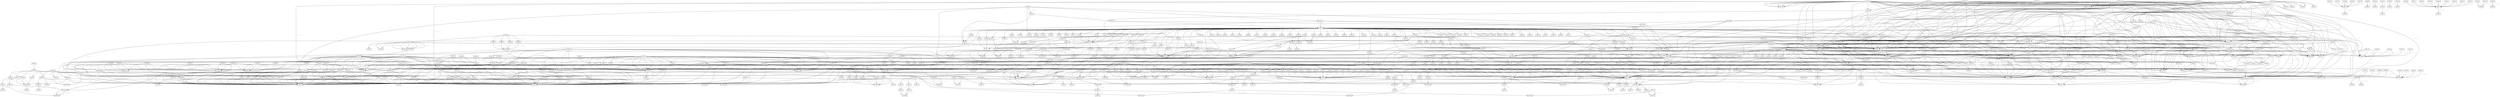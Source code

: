 digraph G {
node [shape=box, fontsize=10, fontname=monospace];
edge [fontcolor=gray, fontsize=10, fontname=monospace];
"0x0800da50" -> "0x080353e0" [ label = "2 x 0x0800da64" ];
"0x0800da50" -> "0x00000008" [ label = "2 x 0x0800da64" ];
"0x0800da90" -> "0x0800da50" [ label = "2 x 0x0800da92" ];
"0x0800da90" -> "0x0800dadc" [ label = "2 x 0x0800da9a" ];
"0x0800da90" -> "0x0800dadc" [ label = "2 x 0x0800daa2" ];
"0x0800dab4" -> "0x080379d0" [ label = "20982 x 0x0800dac8" ];
"0x0800dab4" -> "0x0800df54" [ label = "8138 x 0x0800dac8" ];
"0x0800dab4" -> "0x0800edac" [ label = "8138 x 0x0800dac8" ];
"0x0800dab4" -> "0x0802a8ec" [ label = "288 x 0x0800dac8" ];
"0x0800dab4" -> "0x08012334" [ label = "4120 x 0x0800dac8" ];
"0x0800dab4" -> "0x0801015c" [ label = "298 x 0x0800dac8" ];
"0x0800db30" -> "0x0800dbe4" [ label = "4417 x 0x0800db32" ];
"0x0800dc14" -> "0x080353e0" [ label = "2456 x 0x0800dc5c" ];
"0x0800dc14" -> "0x00000008" [ label = "2456 x 0x0800dc5c" ];
"0x0800de10" -> "0x080353f4" [ label = "89 x 0x0800de32" ];
"0x0800de10" -> "0x0800dc14" [ label = "89 x 0x0800de44" ];
"0x0800dea4" -> "0x080353e0" [ label = "1 x 0x0800deb0" ];
"0x0800dea4" -> "0x00000008" [ label = "1 x 0x0800deb0" ];
"0x0800deb8" -> "0x080353f0" [ label = "121 x 0x0800deba" ];
"0x0800df40" -> "0x080353e0" [ label = "49 x 0x0800df4c" ];
"0x0800df40" -> "0x00000008" [ label = "49 x 0x0800df4c" ];
"0x0800e114" -> "0x0800e124" [ label = "8138 x 0x0800e116" ];
"0x0800e114" -> "0x00000018" [ label = "1 x 0x0800e116" ];
"0x0800e114" -> "0x0800e190" [ label = "8139 x 0x0800e11a" ];
"0x0800e864" -> "0x08010474" [ label = "4 x 0x0800e8a2" ];
"0x0800e908" -> "0x080353e0" [ label = "333 x 0x0800e93e" ];
"0x0800e908" -> "0x00000008" [ label = "333 x 0x0800e93e" ];
"0x0800e998" -> "0x0800eae0" [ label = "131 x 0x0800e9b6" ];
"0x0800e998" -> "0x0800e9e4" [ label = "131 x 0x0800e9ca" ];
"0x0800e9e4" -> "0x0800e8ac" [ label = "333 x 0x0800ea02" ];
"0x0800e9e4" -> "0x0800e908" [ label = "333 x 0x0800ea1c" ];
"0x0800e9e4" -> "0x0800ef74" [ label = "333 x 0x0800ea28" ];
"0x0800ea58" -> "0x0800efc8" [ label = "4 x 0x0800ea6a" ];
"0x0800ea88" -> "0x0800eaa0" [ label = "86 x 0x0800ea8c" ];
"0x0800ea88" -> "0x0800eb74" [ label = "86 x 0x0800ea94" ];
"0x0800eaa0" -> "0x0800effc" [ label = "101 x 0x0800eaa6" ];
"0x0800eac0" -> "0x080353e0" [ label = "40 x 0x0800eace" ];
"0x0800eac0" -> "0x00000008" [ label = "40 x 0x0800eace" ];
"0x0800ec38" -> "0x0800ef74" [ label = "1705 x 0x0800ed40" ];
"0x0800edac" -> "0x0800f194" [ label = "8138 x 0x0800edb2" ];
"0x0800edac" -> "0x0800edec" [ label = "8138 x 0x0800edb6" ];
"0x0800edac" -> "0x0800e484" [ label = "8138 x 0x0800edba" ];
"0x0800edc4" -> "0x0800f064" [ label = "8139 x 0x0800edde" ];
"0x0800edec" -> "0x0800ee20" [ label = "3665 x 0x0800ee08" ];
"0x0800eee4" -> "0x08038188" [ label = "40 x 0x0800eef4" ];
"0x0800eee4" -> "0x08038188" [ label = "40 x 0x0800ef00" ];
"0x0800eee4" -> "0x08038188" [ label = "40 x 0x0800ef0c" ];
"0x0800eee4" -> "0x0800f194" [ label = "40 x 0x0800ef12" ];
"0x0800eee4" -> "0x0800eac0" [ label = "40 x 0x0800ef26" ];
"0x0800ef74" -> "0x0800f01c" [ label = "2038 x 0x0800ef88" ];
"0x0800ef74" -> "0x0800f040" [ label = "2038 x 0x0800ef98" ];
"0x0800efc8" -> "0x0800f040" [ label = "4 x 0x0800efe6" ];
"0x0800f064" -> "0x080379d4" [ label = "344149 x 0x0800f090" ];
"0x0800f064" -> "0x0800eb98" [ label = "199300 x 0x0800f090" ];
"0x0800f064" -> "0x03000000" [ label = "144849 x 0x0800f090" ];
"0x0800f0b0" -> "0x0800f0c0" [ label = "1 x 0x0800f0b2" ];
"0x0800f0b0" -> "0x0800f0fc" [ label = "1 x 0x0800f0b6" ];
"0x0800f0fc" -> "0x0800f110" [ label = "1 x 0x0800f0fe" ];
"0x0800f0fc" -> "0x0800f130" [ label = "1 x 0x0800f102" ];
"0x0800f0fc" -> "0x0800f238" [ label = "1 x 0x0800f106" ];
"0x0800f110" -> "0x080353e0" [ label = "1 x 0x0800f122" ];
"0x0800f110" -> "0x00000008" [ label = "1 x 0x0800f122" ];
"0x0800f2a0" -> "0x08037a0c" [ label = "4 x 0x0800f2b8" ];
"0x0800f2dc" -> "0x0800f358" [ label = "247 x 0x0800f300" ];
"0x080100a0" -> "0x0800dadc" [ label = "9 x 0x080100a6" ];
"0x080100b4" -> "0x08035400" [ label = "9948 x 0x08010100" ];
"0x0801015c" -> "0x080353e0" [ label = "298 x 0x08010168" ];
"0x0801015c" -> "0x00000008" [ label = "298 x 0x08010168" ];
"0x080101b4" -> "0x0800db30" [ label = "8 x 0x080101b8" ];
"0x080101b4" -> "0x0800db30" [ label = "1 x 0x080101ba" ];
"0x080101c4" -> "0x080353e4" [ label = "10590 x 0x08010210" ];
"0x080102f4" -> "0x080381e8" [ label = "12 x 0x080102f6" ];
"0x080102f4" -> "0x08037ed8" [ label = "12 x 0x080102fc" ];
"0x0801030c" -> "0x080102f4" [ label = "12 x 0x08010314" ];
"0x08010388" -> "0x080364dc" [ label = "5 x 0x08010396" ];
"0x08010388" -> "0x080353e0" [ label = "5 x 0x080103a6" ];
"0x08010388" -> "0x00000008" [ label = "5 x 0x080103a6" ];
"0x08010474" -> "0x0803658c" [ label = "17 x 0x080104a4" ];
"0x08010474" -> "0x08013de0" [ label = "220 x 0x080104ba" ];
"0x08010474" -> "0x08036560" [ label = "220 x 0x080104c6" ];
"0x08010474" -> "0x00000018" [ label = "1 x 0x080104c6" ];
"0x08010474" -> "0x08010730" [ label = "237 x 0x080104d6" ];
"0x0801058c" -> "0x08036d78" [ label = "66 x 0x080105a0" ];
"0x080105ec" -> "0x0801058c" [ label = "10 x 0x080105f0" ];
"0x080105ec" -> "0x0801058c" [ label = "10 x 0x080105f6" ];
"0x080105ec" -> "0x0801058c" [ label = "10 x 0x080105fc" ];
"0x080105ec" -> "0x0801058c" [ label = "10 x 0x08010602" ];
"0x080105ec" -> "0x0801058c" [ label = "10 x 0x08010608" ];
"0x080105ec" -> "0x0801058c" [ label = "10 x 0x0801060e" ];
"0x08010618" -> "0x0801058c" [ label = "6 x 0x08010622" ];
"0x08010658" -> "0x08036d78" [ label = "8 x 0x0801066c" ];
"0x08010688" -> "0x08036560" [ label = "1 x 0x080106b0" ];
"0x08010688" -> "0x08010730" [ label = "1 x 0x080106ba" ];
"0x08010688" -> "0x080366c0" [ label = "2 x 0x080106f4" ];
"0x08010950" -> "0x08025c98" [ label = "3 x 0x08010952" ];
"0x0801095c" -> "0x08010fbc" [ label = "3 x 0x0801095e" ];
"0x0801095c" -> "0x080125bc" [ label = "3 x 0x08010962" ];
"0x0801095c" -> "0x08016b9c" [ label = "3 x 0x08010966" ];
"0x08010be4" -> "0x0800f974" [ label = "46 x 0x08010bf8" ];
"0x08010c08" -> "0x0800f9d4" [ label = "46 x 0x08010c1c" ];
"0x08010fbc" -> "0x080353e0" [ label = "12 x 0x08010fca" ];
"0x08010fbc" -> "0x00000008" [ label = "12 x 0x08010fca" ];
"0x08010fdc" -> "0x08010ff0" [ label = "37 x 0x08010fe4" ];
"0x08010ff0" -> "0x080110b4" [ label = "37 x 0x0801100a" ];
"0x08010ff0" -> "0x080353e0" [ label = "37 x 0x08011026" ];
"0x08010ff0" -> "0x00000008" [ label = "37 x 0x08011026" ];
"0x08010ff0" -> "0x08016708" [ label = "37 x 0x0801103c" ];
"0x080111d4" -> "0x0801677c" [ label = "20 x 0x080111e4" ];
"0x08011214" -> "0x080353e0" [ label = "33 x 0x08011224" ];
"0x08011214" -> "0x00000008" [ label = "33 x 0x08011224" ];
"0x08011214" -> "0x080353e0" [ label = "33 x 0x08011232" ];
"0x08011214" -> "0x00000008" [ label = "33 x 0x08011232" ];
"0x0801126c" -> "0x080112cc" [ label = "158 x 0x08011278" ];
"0x080112ac" -> "0x0801133c" [ label = "34 x 0x080112be" ];
"0x080112cc" -> "0x08011354" [ label = "158 x 0x080112e4" ];
"0x080112cc" -> "0x080113a0" [ label = "111 x 0x080112fc" ];
"0x080112cc" -> "0x080114dc" [ label = "158 x 0x08011326" ];
"0x0801133c" -> "0x0801150c" [ label = "34 x 0x0801134a" ];
"0x08011354" -> "0x08011454" [ label = "2011 x 0x08011382" ];
"0x080113a0" -> "0x08011498" [ label = "660 x 0x080113ce" ];
"0x08011454" -> "0x080380e0" [ label = "887 x 0x08011480" ];
"0x08011498" -> "0x080380e0" [ label = "557 x 0x080114c4" ];
"0x08011824" -> "0x0803540c" [ label = "1 x 0x0801182a" ];
"0x08011824" -> "0x08011a00" [ label = "1 x 0x08011830" ];
"0x08011824" -> "0x08028d50" [ label = "1 x 0x0801183c" ];
"0x080118c8" -> "0x08036b64" [ label = "2 x 0x080118d0" ];
"0x080118c8" -> "0x080353e0" [ label = "2 x 0x08011918" ];
"0x080118c8" -> "0x00000008" [ label = "2 x 0x08011918" ];
"0x080118c8" -> "0x08035474" [ label = "2 x 0x0801193e" ];
"0x080118c8" -> "0x080357dc" [ label = "4 x 0x08011954" ];
"0x080118c8" -> "0x080357dc" [ label = "60 x 0x080119a4" ];
"0x08011a00" -> "0x08036b64" [ label = "4 x 0x08011a0c" ];
"0x08011a00" -> "0x080355f8" [ label = "8 x 0x08011a18" ];
"0x08011a00" -> "0x080353e8" [ label = "7 x 0x08011a66" ];
"0x08011a00" -> "0x080355f8" [ label = "210 x 0x08011a8e" ];
"0x08011a00" -> "0x080353e0" [ label = "1 x 0x08011b08" ];
"0x08011a00" -> "0x00000008" [ label = "1 x 0x08011b08" ];
"0x08011a00" -> "0x08036be0" [ label = "4 x 0x08011b30" ];
"0x08011b44" -> "0x0800df40" [ label = "6 x 0x08011c4e" ];
"0x08011b44" -> "0x0800deb8" [ label = "6 x 0x08011ca0" ];
"0x08011b44" -> "0x080353e0" [ label = "6 x 0x08011cca" ];
"0x08011b44" -> "0x00000008" [ label = "6 x 0x08011cca" ];
"0x08011b44" -> "0x0800df40" [ label = "6 x 0x08011cd4" ];
"0x08011b44" -> "0x08010fdc" [ label = "6 x 0x08011ce0" ];
"0x08011b44" -> "0x0800de10" [ label = "25 x 0x08011d5a" ];
"0x08011b44" -> "0x080353e0" [ label = "788 x 0x08011d8a" ];
"0x08011b44" -> "0x00000008" [ label = "788 x 0x08011d8a" ];
"0x08011b44" -> "0x0800de10" [ label = "25 x 0x08011e0c" ];
"0x08011b44" -> "0x080353e0" [ label = "788 x 0x08011e38" ];
"0x08011b44" -> "0x00000008" [ label = "788 x 0x08011e38" ];
"0x08011b44" -> "0x080353f4" [ label = "25 x 0x08011f46" ];
"0x08011b44" -> "0x080353e0" [ label = "788 x 0x08011f76" ];
"0x08011b44" -> "0x00000008" [ label = "788 x 0x08011f76" ];
"0x08011b44" -> "0x0800de10" [ label = "5 x 0x080120ae" ];
"0x08011b44" -> "0x08012e24" [ label = "6 x 0x08012132" ];
"0x08011b44" -> "0x0800dadc" [ label = "6 x 0x0801213a" ];
"0x08012168" -> "0x0800dadc" [ label = "4126 x 0x08012314" ];
"0x08012334" -> "0x0800db30" [ label = "4120 x 0x080124ae" ];
"0x080128dc" -> "0x08011b44" [ label = "6 x 0x080128f8" ];
"0x08012908" -> "0x080353e0" [ label = "3 x 0x08012926" ];
"0x08012908" -> "0x00000008" [ label = "3 x 0x08012926" ];
"0x08012938" -> "0x080353e0" [ label = "3 x 0x0801295e" ];
"0x08012938" -> "0x00000008" [ label = "3 x 0x0801295e" ];
"0x08012e24" -> "0x0800df40" [ label = "6 x 0x08012e2e" ];
"0x08012e24" -> "0x0800deb8" [ label = "6 x 0x08012e36" ];
"0x08012e24" -> "0x0800de10" [ label = "6 x 0x08012e46" ];
"0x08012ed0" -> "0x080379d8" [ label = "4120 x 0x08012ee6" ];
"0x08012ed0" -> "0x080130f0" [ label = "4070 x 0x08012ee6" ];
"0x08012ed0" -> "0x08012f18" [ label = "50 x 0x08012ee6" ];
"0x08012f18" -> "0x080379d8" [ label = "31 x 0x08012f50" ];
"0x08012f18" -> "0x080130f0" [ label = "31 x 0x08012f50" ];
"0x08012f18" -> "0x08013758" [ label = "19 x 0x08012fba" ];
"0x080130f0" -> "0x080353e4" [ label = "2592 x 0x08013158" ];
"0x080130f0" -> "0x08035400" [ label = "1509 x 0x080131b2" ];
"0x080130f0" -> "0x080353e4" [ label = "4101 x 0x08013210" ];
"0x080130f0" -> "0x08013758" [ label = "4101 x 0x08013248" ];
"0x080137b8" -> "0x080353e0" [ label = "6 x 0x080137ea" ];
"0x080137b8" -> "0x00000008" [ label = "6 x 0x080137ea" ];
"0x080137b8" -> "0x08013828" [ label = "6 x 0x080137f6" ];
"0x080138a4" -> "0x080329d4" [ label = "3 x 0x080138d8" ];
"0x080138a4" -> "0x08012908" [ label = "3 x 0x080138e4" ];
"0x08013904" -> "0x08032978" [ label = "3 x 0x08013926" ];
"0x08013904" -> "0x08012938" [ label = "3 x 0x0801392e" ];
"0x08013a94" -> "0x08016708" [ label = "6 x 0x08013aa4" ];
"0x08013ad8" -> "0x0803662c" [ label = "1 x 0x08013b0a" ];
"0x08013ad8" -> "0x080353e8" [ label = "1601 x 0x08013b46" ];
"0x08013ad8" -> "0x08010474" [ label = "6 x 0x08013b52" ];
"0x080165fc" -> "0x08016948" [ label = "1 x 0x08016642" ];
"0x08016708" -> "0x08016978" [ label = "186 x 0x08016712" ];
"0x08016708" -> "0x080169b0" [ label = "186 x 0x08016734" ];
"0x08016708" -> "0x08038210" [ label = "186 x 0x0801673c" ];
"0x08016708" -> "0x08038214" [ label = "186 x 0x0801673c" ];
"0x08016764" -> "0x0801677c" [ label = "1 x 0x08016770" ];
"0x08016788" -> "0x0801677c" [ label = "94 x 0x080167a4" ];
"0x08016818" -> "0x08016834" [ label = "90 x 0x08016826" ];
"0x080168f8" -> "0x08016964" [ label = "184 x 0x0801691e" ];
"0x08016948" -> "0x080169ec" [ label = "1 x 0x0801694e" ];
"0x08016ac0" -> "0x080353e0" [ label = "6 x 0x08016ad0" ];
"0x08016ac0" -> "0x00000008" [ label = "6 x 0x08016ad0" ];
"0x08016ac0" -> "0x08016708" [ label = "6 x 0x08016ad8" ];
"0x08016b9c" -> "0x080353e0" [ label = "3 x 0x08016bac" ];
"0x08016b9c" -> "0x00000008" [ label = "3 x 0x08016bac" ];
"0x08016c1c" -> "0x08016bc0" [ label = "179 x 0x08016c22" ];
"0x08016c1c" -> "0x08016c74" [ label = "179 x 0x08016c32" ];
"0x08016c1c" -> "0x08016c94" [ label = "179 x 0x08016c44" ];
"0x08016c1c" -> "0x08016ca8" [ label = "179 x 0x08016c4c" ];
"0x08016c1c" -> "0x08016cbc" [ label = "179 x 0x08016c54" ];
"0x08016c1c" -> "0x08016cd0" [ label = "179 x 0x08016c5c" ];
"0x08016c74" -> "0x08016b14" [ label = "310 x 0x08016c8a" ];
"0x08016d38" -> "0x08017010" [ label = "19048 x 0x08016d80" ];
"0x08016d90" -> "0x080379d8" [ label = "18591 x 0x08016dd4" ];
"0x08016d90" -> "0x08016eac" [ label = "14808 x 0x08016dd4" ];
"0x08016d90" -> "0x0801b8fc" [ label = "3783 x 0x08016dd4" ];
"0x08016e24" -> "0x080379d4" [ label = "19212 x 0x08016e28" ];
"0x08016e24" -> "0x08016e98" [ label = "18989 x 0x08016e28" ];
"0x08016e24" -> "0x080189b4" [ label = "59 x 0x08016e28" ];
"0x08016e24" -> "0x08018d54" [ label = "164 x 0x08016e28" ];
"0x08016e30" -> "0x08012ed0" [ label = "4120 x 0x08016e40" ];
"0x08016e98" -> "0x08016d38" [ label = "18989 x 0x08016e9c" ];
"0x08016e98" -> "0x08016d90" [ label = "18989 x 0x08016ea2" ];
"0x08016eac" -> "0x08017010" [ label = "14808 x 0x08016eba" ];
"0x08016eac" -> "0x080170a4" [ label = "12876 x 0x08016f0e" ];
"0x08016eac" -> "0x08017084" [ label = "69 x 0x08016f34" ];
"0x08016eac" -> "0x080170c4" [ label = "3215 x 0x08016f6c" ];
"0x08016eac" -> "0x080170e4" [ label = "2768 x 0x08016f90" ];
"0x08017084" -> "0x08017184" [ label = "947 x 0x08017096" ];
"0x080170a4" -> "0x080171b4" [ label = "16318 x 0x080170b6" ];
"0x080170c4" -> "0x080171f4" [ label = "4699 x 0x080170d6" ];
"0x080170e4" -> "0x08017228" [ label = "5699 x 0x080170f6" ];
"0x08017104" -> "0x08012630" [ label = "2485 x 0x08017118" ];
"0x08017104" -> "0x08012710" [ label = "2485 x 0x08017122" ];
"0x08017184" -> "0x08012a08" [ label = "947 x 0x08017196" ];
"0x080171b4" -> "0x08012a08" [ label = "16318 x 0x080171cc" ];
"0x080171f4" -> "0x08012a84" [ label = "4699 x 0x08017206" ];
"0x08017228" -> "0x08012a84" [ label = "5699 x 0x08017240" ];
"0x08017268" -> "0x0801cf1c" [ label = "6 x 0x08017288" ];
"0x08017268" -> "0x0801126c" [ label = "6 x 0x0801728e" ];
"0x08017268" -> "0x0800e998" [ label = "6 x 0x080172a4" ];
"0x08017268" -> "0x08016c1c" [ label = "6 x 0x080172a8" ];
"0x08017268" -> "0x0801d1fc" [ label = "6 x 0x080172b2" ];
"0x08017268" -> "0x0801b1f0" [ label = "6 x 0x080172b6" ];
"0x08017268" -> "0x08013858" [ label = "6 x 0x080172c4" ];
"0x08017268" -> "0x08016c74" [ label = "6 x 0x080172d4" ];
"0x08017268" -> "0x08016c94" [ label = "6 x 0x080172e6" ];
"0x08017268" -> "0x08016ca8" [ label = "6 x 0x080172ee" ];
"0x08017268" -> "0x08016cf4" [ label = "6 x 0x080172f8" ];
"0x08017268" -> "0x08016cf8" [ label = "6 x 0x08017302" ];
"0x08017268" -> "0x08016d0c" [ label = "6 x 0x08017308" ];
"0x08017268" -> "0x08016cd0" [ label = "6 x 0x08017310" ];
"0x08017268" -> "0x080190f4" [ label = "6 x 0x08017346" ];
"0x08017268" -> "0x0801913c" [ label = "6 x 0x0801734c" ];
"0x08017268" -> "0x08018ff0" [ label = "6 x 0x08017350" ];
"0x08017268" -> "0x08018d68" [ label = "6 x 0x08017354" ];
"0x08017268" -> "0x08018c68" [ label = "6 x 0x08017358" ];
"0x08017268" -> "0x0801cf50" [ label = "6 x 0x08017362" ];
"0x08017268" -> "0x080352d0" [ label = "6 x 0x08017366" ];
"0x08017268" -> "0x08017268" [ label = "6 x 0x08017382" ];
"0x08017268" -> "0x08017386" [ label = "6 x 0x08017382" ];
"0x08017268" -> "0x08016708" [ label = "6 x 0x0801738a" ];
"0x08017428" -> "0x08016d0c" [ label = "1240 x 0x0801742e" ];
"0x08017428" -> "0x0801a894" [ label = "1240 x 0x0801744a" ];
"0x08017428" -> "0x0801394c" [ label = "530 x 0x08017454" ];
"0x08017428" -> "0x08013904" [ label = "3 x 0x08017472" ];
"0x08017428" -> "0x08032414" [ label = "4 x 0x08017486" ];
"0x08017428" -> "0x0801c328" [ label = "4 x 0x08017490" ];
"0x08017428" -> "0x0801c908" [ label = "4 x 0x08017494" ];
"0x08017428" -> "0x080190f4" [ label = "3 x 0x0801749e" ];
"0x08017428" -> "0x0801913c" [ label = "3 x 0x080174a4" ];
"0x08017428" -> "0x080138a4" [ label = "3 x 0x080174ea" ];
"0x08017428" -> "0x0801c328" [ label = "4 x 0x08017502" ];
"0x08017428" -> "0x080190f4" [ label = "4 x 0x08017514" ];
"0x08017428" -> "0x080191b0" [ label = "4 x 0x0801751c" ];
"0x08017428" -> "0x0801c328" [ label = "61 x 0x0801752a" ];
"0x08017428" -> "0x0801c344" [ label = "61 x 0x0801752e" ];
"0x08017428" -> "0x080190f4" [ label = "61 x 0x08017534" ];
"0x08017428" -> "0x0801913c" [ label = "61 x 0x0801753a" ];
"0x08017428" -> "0x0801c1b0" [ label = "474 x 0x0801753e" ];
"0x08017428" -> "0x0801ce88" [ label = "474 x 0x08017556" ];
"0x08017428" -> "0x0801c328" [ label = "4 x 0x08017584" ];
"0x08017428" -> "0x0801c4c4" [ label = "4 x 0x08017588" ];
"0x08017428" -> "0x0801c328" [ label = "8 x 0x080175b0" ];
"0x08017428" -> "0x0801c518" [ label = "8 x 0x080175b4" ];
"0x08017428" -> "0x0801c328" [ label = "5 x 0x080175c8" ];
"0x08017428" -> "0x0801c450" [ label = "5 x 0x080175ce" ];
"0x080175d8" -> "0x08016d0c" [ label = "135 x 0x080175de" ];
"0x080175d8" -> "0x0801a894" [ label = "135 x 0x080175fa" ];
"0x080175d8" -> "0x0801394c" [ label = "85 x 0x08017604" ];
"0x080175d8" -> "0x0801c638" [ label = "5 x 0x0801764a" ];
"0x080175d8" -> "0x080190f4" [ label = "5 x 0x08017662" ];
"0x080175d8" -> "0x080191b0" [ label = "5 x 0x0801766a" ];
"0x080175d8" -> "0x0801c344" [ label = "1 x 0x08017680" ];
"0x080175d8" -> "0x080190f4" [ label = "1 x 0x08017686" ];
"0x080175d8" -> "0x080191b0" [ label = "1 x 0x0801768e" ];
"0x080175d8" -> "0x0801c1b0" [ label = "80 x 0x08017692" ];
"0x080175d8" -> "0x0801ce88" [ label = "80 x 0x080176ac" ];
"0x080175d8" -> "0x0801c590" [ label = "2 x 0x080176d6" ];
"0x080175d8" -> "0x080190c0" [ label = "4 x 0x0801771a" ];
"0x080175d8" -> "0x080190f4" [ label = "4 x 0x08017724" ];
"0x080175d8" -> "0x080191b0" [ label = "4 x 0x0801772c" ];
"0x080175d8" -> "0x08010474" [ label = "4 x 0x08017734" ];
"0x080175d8" -> "0x0801f590" [ label = "130 x 0x08017754" ];
"0x080175d8" -> "0x0801edf0" [ label = "1 x 0x0801775c" ];
"0x0801776c" -> "0x08038128" [ label = "1045 x 0x08017780" ];
"0x0801776c" -> "0x08016d0c" [ label = "1045 x 0x08017788" ];
"0x0801776c" -> "0x0801c240" [ label = "8 x 0x080177a0" ];
"0x0801776c" -> "0x0801a894" [ label = "1037 x 0x080177b6" ];
"0x0801776c" -> "0x08032414" [ label = "2 x 0x080177d0" ];
"0x0801776c" -> "0x0801c908" [ label = "2 x 0x080177da" ];
"0x0801776c" -> "0x080190f4" [ label = "1 x 0x0801785a" ];
"0x0801776c" -> "0x080191b0" [ label = "1 x 0x08017862" ];
"0x0801776c" -> "0x080190f4" [ label = "23 x 0x0801786a" ];
"0x0801776c" -> "0x0801913c" [ label = "23 x 0x08017870" ];
"0x0801776c" -> "0x0801c1b0" [ label = "1037 x 0x08017874" ];
"0x0801776c" -> "0x0801ce88" [ label = "1037 x 0x080178a0" ];
"0x0801776c" -> "0x0801c518" [ label = "11 x 0x080178f4" ];
"0x0801776c" -> "0x0801c450" [ label = "19 x 0x08017912" ];
"0x0801776c" -> "0x08016ce4" [ label = "1007 x 0x08017924" ];
"0x08017930" -> "0x080190e0" [ label = "32 x 0x0801793e" ];
"0x08017930" -> "0x08016d0c" [ label = "32 x 0x0801794a" ];
"0x08017930" -> "0x0801c240" [ label = "1 x 0x08017962" ];
"0x08017930" -> "0x08016d18" [ label = "3 x 0x08017988" ];
"0x08017930" -> "0x0801c2d4" [ label = "3 x 0x08017994" ];
"0x08017930" -> "0x08016ce4" [ label = "28 x 0x080179a6" ];
"0x08017930" -> "0x0801c1b0" [ label = "28 x 0x080179cc" ];
"0x08017930" -> "0x0801ce88" [ label = "28 x 0x080179e6" ];
"0x08017a48" -> "0x08038128" [ label = "1 x 0x08017a5c" ];
"0x08017a48" -> "0x08016d0c" [ label = "1 x 0x08017a64" ];
"0x08017a48" -> "0x0801a894" [ label = "1 x 0x08017a92" ];
"0x08017a48" -> "0x080190f4" [ label = "1 x 0x08017afc" ];
"0x08017a48" -> "0x080191b0" [ label = "1 x 0x08017b04" ];
"0x08017a48" -> "0x0801ce88" [ label = "1 x 0x08017b08" ];
"0x08017a48" -> "0x08016ce4" [ label = "1 x 0x08017ba0" ];
"0x08017bac" -> "0x080190e0" [ label = "284 x 0x08017bae" ];
"0x08017bac" -> "0x0801a894" [ label = "284 x 0x08017bf2" ];
"0x08017bac" -> "0x0801c1b0" [ label = "284 x 0x08017bfc" ];
"0x08017bac" -> "0x0801ce88" [ label = "284 x 0x08017c16" ];
"0x08017bac" -> "0x0801c36c" [ label = "284 x 0x08017c88" ];
"0x08017bac" -> "0x08016ce8" [ label = "8 x 0x08017cb4" ];
"0x08017bac" -> "0x08016d00" [ label = "8 x 0x08017cbc" ];
"0x08017bac" -> "0x080190f4" [ label = "8 x 0x08017cc2" ];
"0x08017bac" -> "0x0801913c" [ label = "8 x 0x08017cc8" ];
"0x08017bac" -> "0x080190c0" [ label = "8 x 0x08017cce" ];
"0x08017bac" -> "0x08016ce8" [ label = "12 x 0x08017cf0" ];
"0x08017bac" -> "0x08016d00" [ label = "12 x 0x08017cf8" ];
"0x08017bac" -> "0x080190f4" [ label = "12 x 0x08017cfe" ];
"0x08017bac" -> "0x0801913c" [ label = "12 x 0x08017d04" ];
"0x08017bac" -> "0x080190c0" [ label = "12 x 0x08017d0a" ];
"0x08017d18" -> "0x0801a894" [ label = "352 x 0x08017d56" ];
"0x08017d18" -> "0x0801c1b0" [ label = "352 x 0x08017d60" ];
"0x08017d18" -> "0x0801ce88" [ label = "352 x 0x08017d7a" ];
"0x08017d18" -> "0x0801c36c" [ label = "352 x 0x08017dec" ];
"0x08017d18" -> "0x080190cc" [ label = "352 x 0x08017df0" ];
"0x08017d18" -> "0x08016d00" [ label = "21 x 0x08017e0e" ];
"0x08017d18" -> "0x080190f4" [ label = "21 x 0x08017e14" ];
"0x08017d18" -> "0x0801913c" [ label = "21 x 0x08017e1a" ];
"0x08017d18" -> "0x08016d00" [ label = "331 x 0x08017e2a" ];
"0x08017e38" -> "0x0801c6ac" [ label = "30 x 0x08017e46" ];
"0x08017e38" -> "0x0801a894" [ label = "426 x 0x08017e68" ];
"0x08017e38" -> "0x0801c1b0" [ label = "425 x 0x08017e8a" ];
"0x08017e38" -> "0x0801ce88" [ label = "425 x 0x08017ea8" ];
"0x08017e38" -> "0x0801c608" [ label = "2 x 0x08017f18" ];
"0x08017e38" -> "0x0801c36c" [ label = "426 x 0x08017f1e" ];
"0x08017f2c" -> "0x08038128" [ label = "70 x 0x08017f36" ];
"0x08017f2c" -> "0x08038128" [ label = "70 x 0x08017f42" ];
"0x08017f2c" -> "0x0801394c" [ label = "70 x 0x08017f46" ];
"0x08017f2c" -> "0x0801c1b0" [ label = "70 x 0x08017f78" ];
"0x08017f2c" -> "0x0801ce88" [ label = "70 x 0x08017fa4" ];
"0x08017f2c" -> "0x080323c0" [ label = "69 x 0x08017fd0" ];
"0x08017f2c" -> "0x0801c240" [ label = "1 x 0x08017ffa" ];
"0x08017f2c" -> "0x08016d0c" [ label = "1 x 0x08018028" ];
"0x08017f2c" -> "0x080190f4" [ label = "1 x 0x0801802e" ];
"0x08017f2c" -> "0x080191b0" [ label = "1 x 0x08018036" ];
"0x08017f2c" -> "0x08016d0c" [ label = "1 x 0x0801806c" ];
"0x08017f2c" -> "0x080190f4" [ label = "1 x 0x08018088" ];
"0x08017f2c" -> "0x080191b0" [ label = "1 x 0x08018090" ];
"0x08017f2c" -> "0x080190c0" [ label = "1 x 0x08018096" ];
"0x08017f2c" -> "0x08016ce8" [ label = "1 x 0x080180ac" ];
"0x080180c8" -> "0x08016d0c" [ label = "1 x 0x080180da" ];
"0x080180c8" -> "0x0801c734" [ label = "1 x 0x080180ee" ];
"0x080180c8" -> "0x080190f4" [ label = "1 x 0x080180f4" ];
"0x080180c8" -> "0x0801913c" [ label = "1 x 0x080180fa" ];
"0x080180c8" -> "0x0801ce88" [ label = "44 x 0x0801810a" ];
"0x08018120" -> "0x0801d7b8" [ label = "165 x 0x08018122" ];
"0x08018120" -> "0x08018f4c" [ label = "1 x 0x08018134" ];
"0x08018120" -> "0x0801a93c" [ label = "1 x 0x08018138" ];
"0x08018120" -> "0x08016d0c" [ label = "164 x 0x08018146" ];
"0x08018120" -> "0x0801a894" [ label = "164 x 0x0801814c" ];
"0x08018120" -> "0x0801394c" [ label = "147 x 0x08018156" ];
"0x08018120" -> "0x0801c1b0" [ label = "147 x 0x080181ec" ];
"0x08018120" -> "0x0801ce88" [ label = "147 x 0x0801820a" ];
"0x08018120" -> "0x08018b34" [ label = "1 x 0x0801824c" ];
"0x08018120" -> "0x0801d5e8" [ label = "25 x 0x0801826a" ];
"0x08018120" -> "0x0801d684" [ label = "93 x 0x08018280" ];
"0x08018120" -> "0x0801ce88" [ label = "17 x 0x0801829e" ];
"0x08018120" -> "0x0801d684" [ label = "17 x 0x080182d0" ];
"0x08018120" -> "0x0801d71c" [ label = "14 x 0x080182e6" ];
"0x08018120" -> "0x080323c0" [ label = "164 x 0x08018324" ];
"0x08018344" -> "0x08016d0c" [ label = "36 x 0x0801834a" ];
"0x08018344" -> "0x080190cc" [ label = "36 x 0x08018364" ];
"0x08018344" -> "0x080190f4" [ label = "4 x 0x08018370" ];
"0x08018344" -> "0x0801ce88" [ label = "36 x 0x08018374" ];
"0x08018388" -> "0x08016818" [ label = "3 x 0x08018398" ];
"0x08018898" -> "0x08016d0c" [ label = "8 x 0x080188aa" ];
"0x08018898" -> "0x080190f4" [ label = "3 x 0x080188f4" ];
"0x08018898" -> "0x080191b0" [ label = "3 x 0x080188fc" ];
"0x08018898" -> "0x08016ce4" [ label = "5 x 0x0801891a" ];
"0x08018974" -> "0x08016e24" [ label = "4006 x 0x0801897a" ];
"0x08018988" -> "0x08016df0" [ label = "4120 x 0x0801898c" ];
"0x08018988" -> "0x08016e10" [ label = "4120 x 0x08018992" ];
"0x08018988" -> "0x0801e238" [ label = "219 x 0x080189a4" ];
"0x080189b4" -> "0x08016d38" [ label = "59 x 0x080189d6" ];
"0x080189b4" -> "0x08017040" [ label = "59 x 0x08018a02" ];
"0x080189b4" -> "0x08017040" [ label = "59 x 0x08018a0a" ];
"0x080189b4" -> "0x080379d8" [ label = "59 x 0x08018a16" ];
"0x080189b4" -> "0x0801b8fc" [ label = "59 x 0x08018a16" ];
"0x080189b4" -> "0x0801d440" [ label = "59 x 0x08018a34" ];
"0x080189b4" -> "0x08019234" [ label = "4 x 0x08018a3c" ];
"0x080189b4" -> "0x0801e428" [ label = "4 x 0x08018a48" ];
"0x080189b4" -> "0x08016d0c" [ label = "4 x 0x08018a50" ];
"0x080189b4" -> "0x08018da4" [ label = "4 x 0x08018a54" ];
"0x080189b4" -> "0x08017084" [ label = "4 x 0x08018a82" ];
"0x080189b4" -> "0x080170a4" [ label = "4 x 0x08018a92" ];
"0x080189b4" -> "0x080170c4" [ label = "4 x 0x08018aa6" ];
"0x080189b4" -> "0x080170e4" [ label = "4 x 0x08018aba" ];
"0x080189b4" -> "0x08010474" [ label = "4 x 0x08018b00" ];
"0x080189b4" -> "0x08019234" [ label = "4 x 0x08018b1a" ];
"0x080189b4" -> "0x08018fb8" [ label = "4 x 0x08018b1e" ];
"0x08018b34" -> "0x08038128" [ label = "616 x 0x08018b3e" ];
"0x08018b34" -> "0x0801913c" [ label = "179 x 0x08018c2c" ];
"0x08018b34" -> "0x0801913c" [ label = "437 x 0x08018c46" ];
"0x08018b34" -> "0x08018c68" [ label = "616 x 0x08018c54" ];
"0x08018d54" -> "0x0801e104" [ label = "164 x 0x08018d5e" ];
"0x08018d68" -> "0x08016cbc" [ label = "6 x 0x08018d78" ];
"0x08018d84" -> "0x08016cbc" [ label = "9 x 0x08018d94" ];
"0x08018da4" -> "0x08016cbc" [ label = "4 x 0x08018db6" ];
"0x08018da4" -> "0x080190f4" [ label = "4 x 0x08018dbc" ];
"0x08018da4" -> "0x08018b34" [ label = "4 x 0x08018dc0" ];
"0x08018da4" -> "0x0801e35c" [ label = "4 x 0x08018dc6" ];
"0x08018e04" -> "0x08017084" [ label = "8 x 0x08018e42" ];
"0x08018e04" -> "0x08017084" [ label = "5 x 0x08018e80" ];
"0x08018e04" -> "0x08016cbc" [ label = "5 x 0x08018eb4" ];
"0x08018e04" -> "0x08016d0c" [ label = "4 x 0x08018ec4" ];
"0x08018e04" -> "0x0801e36c" [ label = "4 x 0x08018ec8" ];
"0x08018e04" -> "0x080190f4" [ label = "4 x 0x08018ece" ];
"0x08018e04" -> "0x0801913c" [ label = "4 x 0x08018ed4" ];
"0x08018e04" -> "0x080190c0" [ label = "4 x 0x08018eda" ];
"0x08018e04" -> "0x080191b0" [ label = "4 x 0x08018ee2" ];
"0x08018e04" -> "0x08016d0c" [ label = "1 x 0x08018f30" ];
"0x08018e04" -> "0x0801c2d4" [ label = "1 x 0x08018f38" ];
"0x08018e04" -> "0x08010474" [ label = "5 x 0x08018f3e" ];
"0x08018f4c" -> "0x08016cbc" [ label = "1 x 0x08018f5e" ];
"0x08018f4c" -> "0x08016d0c" [ label = "1 x 0x08018f64" ];
"0x08018f4c" -> "0x0801c2d4" [ label = "1 x 0x08018fa8" ];
"0x08018f4c" -> "0x08010474" [ label = "1 x 0x08018fae" ];
"0x08018fb8" -> "0x08016cbc" [ label = "4 x 0x08018fca" ];
"0x08018fb8" -> "0x08016d0c" [ label = "4 x 0x08018fd0" ];
"0x08018fb8" -> "0x080190f4" [ label = "4 x 0x08018fd6" ];
"0x08018fb8" -> "0x0801913c" [ label = "4 x 0x08018fdc" ];
"0x08018ff0" -> "0x0800e864" [ label = "341 x 0x08019072" ];
"0x08018ff0" -> "0x0800e690" [ label = "4012 x 0x0801909c" ];
"0x08018ff0" -> "0x0801913c" [ label = "38 x 0x080190b2" ];
"0x080190f4" -> "0x08016ca8" [ label = "4 x 0x08019114" ];
"0x080190f4" -> "0x08016ca8" [ label = "4 x 0x08019124" ];
"0x0801913c" -> "0x08016c94" [ label = "1 x 0x0801917e" ];
"0x0801913c" -> "0x08016c94" [ label = "996 x 0x080191a0" ];
"0x080191b0" -> "0x0801913c" [ label = "85 x 0x080191bc" ];
"0x080191d8" -> "0x0801913c" [ label = "36 x 0x080191f0" ];
"0x08019234" -> "0x0801913c" [ label = "36 x 0x0801924e" ];
"0x080192a0" -> "0x08032414" [ label = "902 x 0x080192ca" ];
"0x080192a0" -> "0x0801c1b0" [ label = "902 x 0x080192d4" ];
"0x080192a0" -> "0x0801ce88" [ label = "902 x 0x080192ee" ];
"0x080192a0" -> "0x0801d2dc" [ label = "9 x 0x08019308" ];
"0x080192a0" -> "0x080191d8" [ label = "9 x 0x08019336" ];
"0x080192a0" -> "0x0801d3a8" [ label = "9 x 0x08019344" ];
"0x080192a0" -> "0x08018d84" [ label = "9 x 0x08019348" ];
"0x080192a0" -> "0x08010474" [ label = "9 x 0x0801934e" ];
"0x080192a0" -> "0x0801ce88" [ label = "168 x 0x08019354" ];
"0x080192a0" -> "0x0801a93c" [ label = "3 x 0x08019370" ];
"0x080192a0" -> "0x08018e04" [ label = "3 x 0x08019374" ];
"0x080192a0" -> "0x0801394c" [ label = "3 x 0x08019378" ];
"0x0801938c" -> "0x0801d3d4" [ label = "60 x 0x080193a4" ];
"0x0801938c" -> "0x0801d55c" [ label = "39 x 0x080193be" ];
"0x0801938c" -> "0x0801d2dc" [ label = "9 x 0x080193c6" ];
"0x080193d4" -> "0x0801940c" [ label = "4006 x 0x080193e2" ];
"0x080193d4" -> "0x0801bc90" [ label = "4006 x 0x080193ea" ];
"0x080193d4" -> "0x08019590" [ label = "4006 x 0x080193f2" ];
"0x080193d4" -> "0x08019738" [ label = "4006 x 0x080193f6" ];
"0x080193d4" -> "0x080197b4" [ label = "4006 x 0x080193fa" ];
"0x080193d4" -> "0x08019970" [ label = "4006 x 0x080193fe" ];
"0x0801940c" -> "0x080352d0" [ label = "4006 x 0x0801941a" ];
"0x0801940c" -> "0x08012cc0" [ label = "3002 x 0x0801948a" ];
"0x0801940c" -> "0x08012cc0" [ label = "3002 x 0x080194ae" ];
"0x0801940c" -> "0x08012d84" [ label = "3002 x 0x080194ca" ];
"0x0801940c" -> "0x08012d84" [ label = "3002 x 0x080194ee" ];
"0x0801940c" -> "0x08013a5c" [ label = "4006 x 0x08019550" ];
"0x08019590" -> "0x08038128" [ label = "4006 x 0x080195a4" ];
"0x08019590" -> "0x08012630" [ label = "1249 x 0x08019654" ];
"0x08019590" -> "0x0801a93c" [ label = "3 x 0x08019680" ];
"0x08019590" -> "0x08016d0c" [ label = "3 x 0x08019686" ];
"0x08019590" -> "0x080190f4" [ label = "3 x 0x0801968c" ];
"0x08019590" -> "0x0801913c" [ label = "3 x 0x08019692" ];
"0x08019590" -> "0x08010474" [ label = "3 x 0x080196fa" ];
"0x080197b4" -> "0x08038128" [ label = "4006 x 0x080197c4" ];
"0x080197b4" -> "0x08038128" [ label = "4006 x 0x080197d0" ];
"0x080197b4" -> "0x08012970" [ label = "1234 x 0x08019804" ];
"0x080197b4" -> "0x080198f8" [ label = "36 x 0x08019814" ];
"0x080197b4" -> "0x080129b8" [ label = "28 x 0x08019828" ];
"0x080197b4" -> "0x080198f8" [ label = "27 x 0x0801983c" ];
"0x080197b4" -> "0x080129b8" [ label = "26 x 0x08019892" ];
"0x080197b4" -> "0x080198f8" [ label = "3 x 0x080198ac" ];
"0x08019970" -> "0x08012630" [ label = "4006 x 0x08019982" ];
"0x080199f4" -> "0x0801bd80" [ label = "8 x 0x08019bb6" ];
"0x08019bd0" -> "0x080352d0" [ label = "4006 x 0x08019bd2" ];
"0x08019bd0" -> "0x0801f34c" [ label = "3012 x 0x08019bec" ];
"0x08019bd0" -> "0x0801f300" [ label = "3011 x 0x08019c48" ];
"0x08019bd0" -> "0x080199f4" [ label = "8 x 0x08019c88" ];
"0x08019ca4" -> "0x08032414" [ label = "4006 x 0x08019ca8" ];
"0x08019ca4" -> "0x08032414" [ label = "2405 x 0x08019cf0" ];
"0x08019da4" -> "0x08038128" [ label = "28 x 0x08019dae" ];
"0x08019e1c" -> "0x08038128" [ label = "28 x 0x08019e26" ];
"0x08019e88" -> "0x08012970" [ label = "14 x 0x08019ebe" ];
"0x08019e88" -> "0x08012970" [ label = "14 x 0x08019eda" ];
"0x08019e88" -> "0x08019da4" [ label = "28 x 0x08019ef2" ];
"0x08019e88" -> "0x08019e1c" [ label = "28 x 0x08019f24" ];
"0x08019f58" -> "0x08038128" [ label = "3340 x 0x08019f6e" ];
"0x08019f58" -> "0x08038128" [ label = "3340 x 0x08019f7a" ];
"0x08019f58" -> "0x08019e88" [ label = "52 x 0x0801a002" ];
"0x08019f58" -> "0x08016ce4" [ label = "28 x 0x0801a00e" ];
"0x08019f58" -> "0x0801ea84" [ label = "4 x 0x0801a408" ];
"0x08019f58" -> "0x08010474" [ label = "4 x 0x0801a48c" ];
"0x08019f58" -> "0x0801f158" [ label = "4 x 0x0801a49e" ];
"0x08019f58" -> "0x0801a93c" [ label = "4 x 0x0801a57e" ];
"0x08019f58" -> "0x080191b0" [ label = "4 x 0x0801a59c" ];
"0x0801a5e4" -> "0x08035258" [ label = "38 x 0x0801a660" ];
"0x0801a5e4" -> "0x08035258" [ label = "1 x 0x0801a688" ];
"0x0801a5e4" -> "0x08018cac" [ label = "1 x 0x0801a692" ];
"0x0801a5e4" -> "0x08018d18" [ label = "1 x 0x0801a69e" ];
"0x0801a5e4" -> "0x08035258" [ label = "39 x 0x0801a6aa" ];
"0x0801a5e4" -> "0x08035258" [ label = "39 x 0x0801a6ba" ];
"0x0801a5e4" -> "0x08035258" [ label = "39 x 0x0801a6e0" ];
"0x0801a5e4" -> "0x0801ea84" [ label = "39 x 0x0801a706" ];
"0x0801a5e4" -> "0x08035258" [ label = "39 x 0x0801a7c0" ];
"0x0801a5e4" -> "0x08010474" [ label = "39 x 0x0801a7e8" ];
"0x0801a5e4" -> "0x0801a93c" [ label = "22 x 0x0801a83c" ];
"0x0801a5e4" -> "0x080191b0" [ label = "21 x 0x0801a852" ];
"0x0801a5e4" -> "0x08035258" [ label = "22 x 0x0801a856" ];
"0x0801a894" -> "0x08019f58" [ label = "3340 x 0x0801a8b0" ];
"0x0801a894" -> "0x0801a5e4" [ label = "3228 x 0x0801a8ba" ];
"0x0801a93c" -> "0x08019234" [ label = "86 x 0x0801a99a" ];
"0x0801b1f0" -> "0x0800e9e4" [ label = "48 x 0x0801b214" ];
"0x0801b1f0" -> "0x08016c1c" [ label = "48 x 0x0801b218" ];
"0x0801b3d4" -> "0x08032414" [ label = "4006 x 0x0801b3e6" ];
"0x0801b3d4" -> "0x0801c734" [ label = "2 x 0x0801b426" ];
"0x0801b3d4" -> "0x08032414" [ label = "2 x 0x0801b434" ];
"0x0801b3d4" -> "0x0801913c" [ label = "2 x 0x0801b440" ];
"0x0801b4c4" -> "0x08032414" [ label = "4006 x 0x0801b4d6" ];
"0x0801b570" -> "0x08017010" [ label = "7041 x 0x0801b5ae" ];
"0x0801b570" -> "0x08017084" [ label = "389 x 0x0801b5c6" ];
"0x0801b570" -> "0x080170a4" [ label = "3031 x 0x0801b5fe" ];
"0x0801b570" -> "0x080170c4" [ label = "1073 x 0x0801b642" ];
"0x0801b570" -> "0x080170e4" [ label = "2396 x 0x0801b664" ];
"0x0801b570" -> "0x0801f7a4" [ label = "7041 x 0x0801b688" ];
"0x0801b570" -> "0x08017010" [ label = "189 x 0x0801b7a2" ];
"0x0801b570" -> "0x08017084" [ label = "65 x 0x0801b7b8" ];
"0x0801b570" -> "0x080170e4" [ label = "124 x 0x0801b832" ];
"0x0801b8fc" -> "0x0801b8c0" [ label = "7041 x 0x0801b91c" ];
"0x0801b8fc" -> "0x0801b570" [ label = "7041 x 0x0801b92a" ];
"0x0801bc28" -> "0x08016c94" [ label = "1 x 0x0801bc78" ];
"0x0801bc90" -> "0x080352d0" [ label = "4006 x 0x0801bc9a" ];
"0x0801bd80" -> "0x080321f4" [ label = "8 x 0x0801bdc0" ];
"0x0801bd80" -> "0x0801c734" [ label = "8 x 0x0801bde0" ];
"0x0801bd80" -> "0x08016d0c" [ label = "8 x 0x0801be2e" ];
"0x0801bd80" -> "0x08018e04" [ label = "2 x 0x0801be54" ];
"0x0801bd80" -> "0x0801c638" [ label = "1 x 0x0801be64" ];
"0x0801bd80" -> "0x080190f4" [ label = "8 x 0x0801bf2a" ];
"0x0801bd80" -> "0x08016ce8" [ label = "8 x 0x0801bf38" ];
"0x0801bd80" -> "0x0801913c" [ label = "5 x 0x0801bf78" ];
"0x0801bd80" -> "0x0801913c" [ label = "1 x 0x0801bfb6" ];
"0x0801bd80" -> "0x0801913c" [ label = "2 x 0x0801bfc8" ];
"0x0801bd80" -> "0x0801a93c" [ label = "8 x 0x0801bfe4" ];
"0x0801bd80" -> "0x08013904" [ label = "8 x 0x0801bffe" ];
"0x0801bd80" -> "0x0803527c" [ label = "8 x 0x0801c002" ];
"0x0801bd80" -> "0x08010474" [ label = "8 x 0x0801c00c" ];
"0x0801c1b0" -> "0x080352d0" [ label = "3799 x 0x0801c1cc" ];
"0x0801c1b0" -> "0x080323d4" [ label = "3676 x 0x0801c1e6" ];
"0x0801c240" -> "0x080190f4" [ label = "10 x 0x0801c274" ];
"0x0801c240" -> "0x0801913c" [ label = "10 x 0x0801c27a" ];
"0x0801c240" -> "0x0801a93c" [ label = "10 x 0x0801c27e" ];
"0x0801c240" -> "0x08016d0c" [ label = "10 x 0x0801c2b0" ];
"0x0801c240" -> "0x08016ce4" [ label = "10 x 0x0801c2b8" ];
"0x0801c240" -> "0x0801394c" [ label = "10 x 0x0801c2bc" ];
"0x0801c2d4" -> "0x0801a93c" [ label = "5 x 0x0801c2e2" ];
"0x0801c2d4" -> "0x080190f4" [ label = "5 x 0x0801c2e8" ];
"0x0801c2d4" -> "0x080191b0" [ label = "5 x 0x0801c2f0" ];
"0x0801c2d4" -> "0x080190c0" [ label = "5 x 0x0801c2f6" ];
"0x0801c2d4" -> "0x0801394c" [ label = "5 x 0x0801c30e" ];
"0x0801c36c" -> "0x08016ce4" [ label = "141 x 0x0801c39e" ];
"0x0801c36c" -> "0x08016ce4" [ label = "538 x 0x0801c3e2" ];
"0x0801c36c" -> "0x08016ce4" [ label = "383 x 0x0801c402" ];
"0x0801c36c" -> "0x08016ce4" [ label = "5 x 0x0801c42c" ];
"0x0801c36c" -> "0x08016ce4" [ label = "10 x 0x0801c43e" ];
"0x0801c450" -> "0x080190c0" [ label = "24 x 0x0801c46a" ];
"0x0801c450" -> "0x08016ce8" [ label = "24 x 0x0801c474" ];
"0x0801c450" -> "0x08016d00" [ label = "24 x 0x0801c47c" ];
"0x0801c450" -> "0x08016ce4" [ label = "24 x 0x0801c484" ];
"0x0801c450" -> "0x080190f4" [ label = "24 x 0x0801c48a" ];
"0x0801c450" -> "0x0801913c" [ label = "24 x 0x0801c490" ];
"0x0801c450" -> "0x08010474" [ label = "24 x 0x0801c4b4" ];
"0x0801c4c4" -> "0x080190f4" [ label = "4 x 0x0801c4d8" ];
"0x0801c4c4" -> "0x080191d8" [ label = "4 x 0x0801c4ea" ];
"0x0801c4c4" -> "0x0801913c" [ label = "4 x 0x0801c500" ];
"0x0801c518" -> "0x080190f4" [ label = "19 x 0x0801c52c" ];
"0x0801c518" -> "0x080191d8" [ label = "19 x 0x0801c53e" ];
"0x0801c518" -> "0x0801913c" [ label = "19 x 0x0801c54c" ];
"0x0801c590" -> "0x080190f4" [ label = "2 x 0x0801c5a2" ];
"0x0801c590" -> "0x080191d8" [ label = "2 x 0x0801c5a8" ];
"0x0801c590" -> "0x0801913c" [ label = "2 x 0x0801c5b4" ];
"0x0801c608" -> "0x080191d8" [ label = "2 x 0x0801c622" ];
"0x0801c638" -> "0x08012a08" [ label = "6 x 0x0801c66c" ];
"0x0801c638" -> "0x08012a08" [ label = "6 x 0x0801c68a" ];
"0x0801c638" -> "0x0801f898" [ label = "6 x 0x0801c692" ];
"0x0801c6ac" -> "0x08016d0c" [ label = "30 x 0x0801c6b2" ];
"0x0801c6ac" -> "0x0801a93c" [ label = "30 x 0x0801c70c" ];
"0x0801c6ac" -> "0x080190f4" [ label = "30 x 0x0801c712" ];
"0x0801c6ac" -> "0x080191b0" [ label = "30 x 0x0801c71a" ];
"0x0801c6ac" -> "0x08010474" [ label = "30 x 0x0801c728" ];
"0x0801c790" -> "0x08032414" [ label = "4006 x 0x0801c792" ];
"0x0801c880" -> "0x08032414" [ label = "4006 x 0x0801c882" ];
"0x0801c908" -> "0x08012630" [ label = "6 x 0x0801c91a" ];
"0x0801c908" -> "0x080328ac" [ label = "6 x 0x0801c922" ];
"0x0801cb68" -> "0x08032f5c" [ label = "4006 x 0x0801cb78" ];
"0x0801cdec" -> "0x080352d0" [ label = "4181 x 0x0801cdee" ];
"0x0801ce88" -> "0x080323d4" [ label = "4065 x 0x0801ceb0" ];
"0x0801ce88" -> "0x08032414" [ label = "4065 x 0x0801cebc" ];
"0x0801cf1c" -> "0x08035258" [ label = "12 x 0x0801cf1e" ];
"0x0801d1fc" -> "0x0800eae0" [ label = "6 x 0x0801d208" ];
"0x0801d1fc" -> "0x080353e0" [ label = "6 x 0x0801d23c" ];
"0x0801d1fc" -> "0x00000008" [ label = "6 x 0x0801d23c" ];
"0x0801d1fc" -> "0x0800ec38" [ label = "144 x 0x0801d28c" ];
"0x0801d358" -> "0x0801d964" [ label = "4 x 0x0801d35e" ];
"0x0801d358" -> "0x0801d9e0" [ label = "4 x 0x0801d36a" ];
"0x0801d3a8" -> "0x0801d2dc" [ label = "9 x 0x0801d3b4" ];
"0x0801d440" -> "0x0801da34" [ label = "59 x 0x0801d458" ];
"0x0801d440" -> "0x08012630" [ label = "767 x 0x0801d4b8" ];
"0x0801d440" -> "0x08012734" [ label = "767 x 0x0801d4c0" ];
"0x0801d440" -> "0x0801d358" [ label = "4 x 0x0801d528" ];
"0x0801d880" -> "0x08018b34" [ label = "96 x 0x0801d94e" ];
"0x0801d9e0" -> "0x08035400" [ label = "4 x 0x0801da0a" ];
"0x0801da7c" -> "0x08017010" [ label = "406 x 0x0801dac2" ];
"0x0801da7c" -> "0x08017040" [ label = "407 x 0x0801dafe" ];
"0x0801da7c" -> "0x08017040" [ label = "407 x 0x0801db08" ];
"0x0801da7c" -> "0x08017084" [ label = "407 x 0x0801db14" ];
"0x0801da7c" -> "0x080170a4" [ label = "407 x 0x0801db2a" ];
"0x0801da7c" -> "0x080170c4" [ label = "407 x 0x0801db64" ];
"0x0801da7c" -> "0x080170e4" [ label = "407 x 0x0801db7a" ];
"0x0801da7c" -> "0x0801f7a4" [ label = "407 x 0x0801dba0" ];
"0x0801dc64" -> "0x08038128" [ label = "8 x 0x0801dc86" ];
"0x0801dc64" -> "0x08038128" [ label = "8 x 0x0801dc90" ];
"0x0801dc64" -> "0x0801e310" [ label = "8 x 0x0801dcde" ];
"0x0801dc64" -> "0x08018b34" [ label = "8 x 0x0801dce2" ];
"0x0801dc64" -> "0x0801da7c" [ label = "8 x 0x0801dd0a" ];
"0x0801dc64" -> "0x08010474" [ label = "1 x 0x0801dd7e" ];
"0x0801dc64" -> "0x0800f2a0" [ label = "4 x 0x0801dd88" ];
"0x0801dc64" -> "0x0800f278" [ label = "4 x 0x0801dd90" ];
"0x0801deb8" -> "0x0801d880" [ label = "164 x 0x0801ded8" ];
"0x0801deb8" -> "0x08038128" [ label = "398 x 0x0801df02" ];
"0x0801deb8" -> "0x08038128" [ label = "398 x 0x0801df0c" ];
"0x0801deb8" -> "0x0801e310" [ label = "398 x 0x0801df5c" ];
"0x0801deb8" -> "0x08018b34" [ label = "398 x 0x0801df60" ];
"0x0801deb8" -> "0x0801da7c" [ label = "398 x 0x0801df88" ];
"0x0801deb8" -> "0x08038128" [ label = "109 x 0x0801dfbe" ];
"0x0801deb8" -> "0x08038128" [ label = "109 x 0x0801dfe0" ];
"0x0801deb8" -> "0x08018b34" [ label = "109 x 0x0801dfe4" ];
"0x0801deb8" -> "0x0801dda8" [ label = "109 x 0x0801dff4" ];
"0x0801deb8" -> "0x08038128" [ label = "163 x 0x0801e05a" ];
"0x0801e104" -> "0x0801dc64" [ label = "164 x 0x0801e11a" ];
"0x0801e104" -> "0x0801deb8" [ label = "164 x 0x0801e132" ];
"0x0801e238" -> "0x08016b14" [ label = "219 x 0x0801e25e" ];
"0x0801e310" -> "0x0800f278" [ label = "406 x 0x0801e336" ];
"0x0801e310" -> "0x0800f278" [ label = "406 x 0x0801e344" ];
"0x0801e36c" -> "0x0800f278" [ label = "4 x 0x0801e37e" ];
"0x0801e36c" -> "0x0800f278" [ label = "4 x 0x0801e3a4" ];
"0x0801e36c" -> "0x0800f278" [ label = "4 x 0x0801e3ae" ];
"0x0801e36c" -> "0x0800f278" [ label = "4 x 0x0801e3b4" ];
"0x0801e36c" -> "0x08016d0c" [ label = "4 x 0x0801e3c4" ];
"0x0801e36c" -> "0x0800f278" [ label = "4 x 0x0801e3de" ];
"0x0801e36c" -> "0x08016ce8" [ label = "3 x 0x0801e3f6" ];
"0x0801e36c" -> "0x08016ce8" [ label = "1 x 0x0801e418" ];
"0x0801e428" -> "0x0800f278" [ label = "1 x 0x0801e460" ];
"0x0801e428" -> "0x0800f278" [ label = "1 x 0x0801e468" ];
"0x0801e6c8" -> "0x0801e6a4" [ label = "162 x 0x0801e6ca" ];
"0x0801e6dc" -> "0x0801e73c" [ label = "8 x 0x0801e6e4" ];
"0x0801e6dc" -> "0x0801e73c" [ label = "8 x 0x0801e6ec" ];
"0x0801e6dc" -> "0x0801e73c" [ label = "8 x 0x0801e6f4" ];
"0x0801e6dc" -> "0x0801e73c" [ label = "8 x 0x0801e6fc" ];
"0x0801e6dc" -> "0x0801e73c" [ label = "8 x 0x0801e704" ];
"0x0801e6dc" -> "0x080353e0" [ label = "8 x 0x0801e714" ];
"0x0801e6dc" -> "0x00000008" [ label = "8 x 0x0801e714" ];
"0x0801e73c" -> "0x080353e0" [ label = "40 x 0x0801e76a" ];
"0x0801e73c" -> "0x00000008" [ label = "40 x 0x0801e76a" ];
"0x0801e79c" -> "0x08038128" [ label = "125 x 0x0801e7d2" ];
"0x0801e79c" -> "0x08038128" [ label = "125 x 0x0801e7de" ];
"0x0801e79c" -> "0x0801f208" [ label = "125 x 0x0801e7e6" ];
"0x0801e79c" -> "0x080353e0" [ label = "125 x 0x0801e7fc" ];
"0x0801e79c" -> "0x00000008" [ label = "125 x 0x0801e7fc" ];
"0x0801e79c" -> "0x08016708" [ label = "125 x 0x0801e80c" ];
"0x0801e79c" -> "0x0800e998" [ label = "125 x 0x0801e82a" ];
"0x0801e79c" -> "0x0801126c" [ label = "67 x 0x0801e858" ];
"0x0801e79c" -> "0x08016c1c" [ label = "125 x 0x0801e88e" ];
"0x0801e79c" -> "0x0801e6c8" [ label = "125 x 0x0801e8d4" ];
"0x0801e79c" -> "0x08016c74" [ label = "125 x 0x0801e914" ];
"0x0801e79c" -> "0x08016c94" [ label = "125 x 0x0801e922" ];
"0x0801e79c" -> "0x0801fb60" [ label = "125 x 0x0801e95a" ];
"0x0801e79c" -> "0x08038020" [ label = "125 x 0x0801e962" ];
"0x0801ea84" -> "0x0801e79c" [ label = "43 x 0x0801eac4" ];
"0x0801ea84" -> "0x0801e6a4" [ label = "43 x 0x0801ead8" ];
"0x0801ea84" -> "0x0801fbf0" [ label = "43 x 0x0801eafa" ];
"0x0801ea84" -> "0x0801eec0" [ label = "43 x 0x0801eb0c" ];
"0x0801eb48" -> "0x0801e79c" [ label = "37 x 0x0801eb88" ];
"0x0801eb48" -> "0x0801e6c8" [ label = "37 x 0x0801eb9c" ];
"0x0801eb48" -> "0x0801fbf0" [ label = "37 x 0x0801ebc4" ];
"0x0801eb48" -> "0x0801eec0" [ label = "37 x 0x0801ebd6" ];
"0x0801ece0" -> "0x0801126c" [ label = "6 x 0x0801ece6" ];
"0x0801ece0" -> "0x08010fdc" [ label = "6 x 0x0801ecfa" ];
"0x0801ece0" -> "0x0801126c" [ label = "6 x 0x0801ed06" ];
"0x0801ece0" -> "0x08010fdc" [ label = "6 x 0x0801ed1a" ];
"0x0801ece0" -> "0x08010fdc" [ label = "6 x 0x0801ed24" ];
"0x0801ed54" -> "0x0801e79c" [ label = "3 x 0x0801ed70" ];
"0x0801edac" -> "0x0801ed54" [ label = "2 x 0x0801edc0" ];
"0x0801edac" -> "0x08025cd0" [ label = "2 x 0x0801edca" ];
"0x0801edac" -> "0x08025d08" [ label = "2 x 0x0801ede0" ];
"0x0801edf0" -> "0x08035308" [ label = "1 x 0x0801edfe" ];
"0x0801edf0" -> "0x08025d34" [ label = "1 x 0x0801ee12" ];
"0x0801edf0" -> "0x0801f158" [ label = "1 x 0x0801ee24" ];
"0x0801ee30" -> "0x0801e79c" [ label = "1 x 0x0801ee4c" ];
"0x0801ee30" -> "0x0801eec0" [ label = "1 x 0x0801ee88" ];
"0x0801eec0" -> "0x080379d4" [ label = "17184 x 0x0801eee0" ];
"0x0801eec0" -> "0x0801efa0" [ label = "12054 x 0x0801eee0" ];
"0x0801eec0" -> "0x0801f020" [ label = "768 x 0x0801eee0" ];
"0x0801eec0" -> "0x0801ef9c" [ label = "2836 x 0x0801eee0" ];
"0x0801eec0" -> "0x0801eee4" [ label = "2836 x 0x0801eee0" ];
"0x0801eec0" -> "0x0801f0e0" [ label = "1526 x 0x0801eee0" ];
"0x0801eec0" -> "0x080379d4" [ label = "115862 x 0x0801ef08" ];
"0x0801eec0" -> "0x08024f28" [ label = "77 x 0x0801ef08" ];
"0x0801eec0" -> "0x080237d8" [ label = "6281 x 0x0801ef08" ];
"0x0801eec0" -> "0x08023080" [ label = "15229 x 0x0801ef08" ];
"0x0801eec0" -> "0x08023d00" [ label = "13311 x 0x0801ef08" ];
"0x0801eec0" -> "0x08023cc0" [ label = "4874 x 0x0801ef08" ];
"0x0801eec0" -> "0x080244d4" [ label = "4609 x 0x0801ef08" ];
"0x0801eec0" -> "0x08023038" [ label = "5194 x 0x0801ef08" ];
"0x0801eec0" -> "0x08024864" [ label = "4584 x 0x0801ef08" ];
"0x0801eec0" -> "0x0802432c" [ label = "4710 x 0x0801ef08" ];
"0x0801eec0" -> "0x080242bc" [ label = "4785 x 0x0801ef08" ];
"0x0801eec0" -> "0x08023b98" [ label = "4560 x 0x0801ef08" ];
"0x0801eec0" -> "0x08023048" [ label = "5177 x 0x0801ef08" ];
"0x0801eec0" -> "0x08024694" [ label = "2251 x 0x0801ef08" ];
"0x0801eec0" -> "0x08023074" [ label = "15162 x 0x0801ef08" ];
"0x0801eec0" -> "0x08023ff4" [ label = "25 x 0x0801ef08" ];
"0x0801eec0" -> "0x0802400c" [ label = "33 x 0x0801ef08" ];
"0x0801eec0" -> "0x08022cb8" [ label = "196 x 0x0801ef08" ];
"0x0801eec0" -> "0x0802331c" [ label = "1204 x 0x0801ef08" ];
"0x0801eec0" -> "0x0802452c" [ label = "1265 x 0x0801ef08" ];
"0x0801eec0" -> "0x08022c00" [ label = "2286 x 0x0801ef08" ];
"0x0801eec0" -> "0x08022cd8" [ label = "11 x 0x0801ef08" ];
"0x0801eec0" -> "0x08022e90" [ label = "11 x 0x0801ef08" ];
"0x0801eec0" -> "0x080233d4" [ label = "3029 x 0x0801ef08" ];
"0x0801eec0" -> "0x080237a0" [ label = "1932 x 0x0801ef08" ];
"0x0801eec0" -> "0x08024080" [ label = "1899 x 0x0801ef08" ];
"0x0801eec0" -> "0x08022b7c" [ label = "24 x 0x0801ef08" ];
"0x0801eec0" -> "0x08023910" [ label = "11 x 0x0801ef08" ];
"0x0801eec0" -> "0x08023fc0" [ label = "71 x 0x0801ef08" ];
"0x0801eec0" -> "0x08024040" [ label = "55 x 0x0801ef08" ];
"0x0801eec0" -> "0x0802475c" [ label = "15 x 0x0801ef08" ];
"0x0801eec0" -> "0x08024f60" [ label = "12 x 0x0801ef08" ];
"0x0801eec0" -> "0x08023680" [ label = "400 x 0x0801ef08" ];
"0x0801eec0" -> "0x08023c54" [ label = "265 x 0x0801ef08" ];
"0x0801eec0" -> "0x0802308c" [ label = "79 x 0x0801ef08" ];
"0x0801eec0" -> "0x0802493c" [ label = "136 x 0x0801ef08" ];
"0x0801eec0" -> "0x08023e28" [ label = "2770 x 0x0801ef08" ];
"0x0801eec0" -> "0x080249a4" [ label = "423 x 0x0801ef08" ];
"0x0801eec0" -> "0x08024158" [ label = "120 x 0x0801ef08" ];
"0x0801eec0" -> "0x080248ac" [ label = "122 x 0x0801ef08" ];
"0x0801eec0" -> "0x0802455c" [ label = "424 x 0x0801ef08" ];
"0x0801eec0" -> "0x0802362c" [ label = "122 x 0x0801ef08" ];
"0x0801eec0" -> "0x080237f8" [ label = "22 x 0x0801ef08" ];
"0x0801eec0" -> "0x080238b8" [ label = "914 x 0x0801ef08" ];
"0x0801eec0" -> "0x08024720" [ label = "1141 x 0x0801ef08" ];
"0x0801eec0" -> "0x08023ce0" [ label = "1109 x 0x0801ef08" ];
"0x0801eec0" -> "0x080255d4" [ label = "13 x 0x0801ef08" ];
"0x0801eec0" -> "0x08025588" [ label = "13 x 0x0801ef08" ];
"0x0801eec0" -> "0x08023350" [ label = "23 x 0x0801ef08" ];
"0x0801eec0" -> "0x08023e50" [ label = "13 x 0x0801ef08" ];
"0x0801eec0" -> "0x08024058" [ label = "13 x 0x0801ef08" ];
"0x0801eec0" -> "0x080230dc" [ label = "16 x 0x0801ef08" ];
"0x0801eec0" -> "0x08023090" [ label = "4 x 0x0801ef08" ];
"0x0801eec0" -> "0x08024114" [ label = "19 x 0x0801ef08" ];
"0x0801eec0" -> "0x08023dd0" [ label = "4 x 0x0801ef08" ];
"0x0801eec0" -> "0x08024970" [ label = "5 x 0x0801ef08" ];
"0x0801eec0" -> "0x08022d48" [ label = "302 x 0x0801ef08" ];
"0x0801eec0" -> "0x080233fc" [ label = "834 x 0x0801ef08" ];
"0x0801eec0" -> "0x080237bc" [ label = "856 x 0x0801ef08" ];
"0x0801eec0" -> "0x08024098" [ label = "834 x 0x0801ef08" ];
"0x0801eec0" -> "0x08022e14" [ label = "812 x 0x0801ef08" ];
"0x0801eec0" -> "0x08023384" [ label = "112 x 0x0801ef08" ];
"0x0801eec0" -> "0x080233ac" [ label = "6 x 0x0801ef08" ];
"0x0801eec0" -> "0x0802458c" [ label = "1 x 0x0801ef08" ];
"0x0801eec0" -> "0x08023860" [ label = "17 x 0x0801ef08" ];
"0x0801eec0" -> "0x08024d50" [ label = "13 x 0x0801ef08" ];
"0x0801eec0" -> "0x08023944" [ label = "13 x 0x0801ef08" ];
"0x0801eec0" -> "0x08022bbc" [ label = "283 x 0x0801ef08" ];
"0x0801eec0" -> "0x080240b4" [ label = "25 x 0x0801ef08" ];
"0x0801eec0" -> "0x08022b44" [ label = "2 x 0x0801ef08" ];
"0x0801eec0" -> "0x08023af8" [ label = "1 x 0x0801ef08" ];
"0x0801eec0" -> "0x080245d4" [ label = "6 x 0x0801ef08" ];
"0x0801eec0" -> "0x08023ae0" [ label = "21 x 0x0801ef08" ];
"0x0801eec0" -> "0x08025984" [ label = "11 x 0x0801ef08" ];
"0x0801eec0" -> "0x08023120" [ label = "473 x 0x0801ef08" ];
"0x0801eec0" -> "0x0802536c" [ label = "9 x 0x0801ef08" ];
"0x0801eec0" -> "0x080243b8" [ label = "6 x 0x0801ef08" ];
"0x0801eec0" -> "0x080249e0" [ label = "7 x 0x0801ef08" ];
"0x0801eec0" -> "0x08024d88" [ label = "1 x 0x0801ef08" ];
"0x0801eec0" -> "0x08022fe8" [ label = "20 x 0x0801ef08" ];
"0x0801eec0" -> "0x08024740" [ label = "1 x 0x0801ef08" ];
"0x0801eec0" -> "0x08024a1c" [ label = "12 x 0x0801ef08" ];
"0x0801eec0" -> "0x08023c8c" [ label = "60 x 0x0801ef08" ];
"0x0801eec0" -> "0x08023d78" [ label = "1 x 0x0801ef08" ];
"0x0801eec0" -> "0x080244a4" [ label = "1 x 0x0801ef08" ];
"0x0801eec0" -> "0x08024b78" [ label = "1 x 0x0801ef08" ];
"0x0801eec0" -> "0x08024b94" [ label = "1 x 0x0801ef08" ];
"0x0801eec0" -> "0x080254f4" [ label = "1 x 0x0801ef08" ];
"0x0801eec0" -> "0x08025048" [ label = "66 x 0x0801ef08" ];
"0x0801eec0" -> "0x080379d4" [ label = "120 x 0x0801ef20" ];
"0x0801eec0" -> "0x0802008c" [ label = "120 x 0x0801ef20" ];
"0x0801eec0" -> "0x08016e24" [ label = "15206 x 0x0801ef34" ];
"0x0801eec0" -> "0x0801fc34" [ label = "15206 x 0x0801ef3c" ];
"0x0801eec0" -> "0x0801f158" [ label = "79 x 0x0801ef68" ];
"0x0801eec0" -> "0x08016fd8" [ label = "1899 x 0x0801ef70" ];
"0x0801eec0" -> "0x0800e690" [ label = "17024 x 0x0801ef80" ];
"0x0801ef9c" -> "0x0801f39c" [ label = "11774 x 0x0801efb2" ];
"0x0801f020" -> "0x0801f39c" [ label = "374 x 0x0801f038" ];
"0x0801f0e0" -> "0x0801f39c" [ label = "1490 x 0x0801f0f2" ];
"0x0801f158" -> "0x08016c14" [ label = "84 x 0x0801f17e" ];
"0x0801f158" -> "0x0800ea88" [ label = "84 x 0x0801f186" ];
"0x0801f158" -> "0x080112ac" [ label = "28 x 0x0801f19c" ];
"0x0801f158" -> "0x0801677c" [ label = "84 x 0x0801f1a2" ];
"0x0801f300" -> "0x0801f724" [ label = "6789 x 0x0801f31e" ];
"0x0801f34c" -> "0x0801f724" [ label = "141 x 0x0801f36a" ];
"0x0801f39c" -> "0x0801f724" [ label = "2014 x 0x0801f3ca" ];
"0x0801f39c" -> "0x0801f40c" [ label = "14 x 0x0801f3e6" ];
"0x0801f40c" -> "0x08012a08" [ label = "1 x 0x0801f4c0" ];
"0x0801f40c" -> "0x08012a84" [ label = "1 x 0x0801f4dc" ];
"0x0801f590" -> "0x0801f724" [ label = "35 x 0x0801f5a4" ];
"0x0801fb60" -> "0x0800e864" [ label = "326 x 0x0801fb8e" ];
"0x0801fbf0" -> "0x0801fb60" [ label = "560 x 0x0801fc16" ];
"0x0801fc20" -> "0x0801fb60" [ label = "6315 x 0x0801fc2c" ];
"0x0801fc88" -> "0x0801f2e0" [ label = "522 x 0x0801fc90" ];
"0x0801fcac" -> "0x0801f2e0" [ label = "19 x 0x0801fcb4" ];
"0x0801fcd0" -> "0x0801fc88" [ label = "522 x 0x0801fcd4" ];
"0x0801fcfc" -> "0x0801f2e0" [ label = "11051 x 0x0801fd04" ];
"0x0801fd28" -> "0x0801f2e0" [ label = "2160 x 0x0801fd30" ];
"0x0801fd54" -> "0x0801fcfc" [ label = "7898 x 0x0801fd62" ];
"0x0801fd54" -> "0x0801fd28" [ label = "1308 x 0x0801fd74" ];
"0x0801fd54" -> "0x080379dc" [ label = "1308 x 0x0801fdf6" ];
"0x0801fd54" -> "0x0801fe0c" [ label = "803 x 0x0801fdf6" ];
"0x0801fd54" -> "0x0801fea8" [ label = "504 x 0x0801fdf6" ];
"0x0801fd54" -> "0x0801ff50" [ label = "1 x 0x0801fdf6" ];
"0x0801fe0c" -> "0x0801f2f4" [ label = "803 x 0x0801fe22" ];
"0x0801fe0c" -> "0x08012afc" [ label = "2250 x 0x0801fe6c" ];
"0x0801fe0c" -> "0x08011540" [ label = "2250 x 0x0801fe80" ];
"0x0801fea8" -> "0x0801f2f4" [ label = "504 x 0x0801febe" ];
"0x0801fea8" -> "0x08012b6c" [ label = "1491 x 0x0801ff10" ];
"0x0801fea8" -> "0x08011540" [ label = "1491 x 0x0801ff28" ];
"0x0801ff50" -> "0x0801f2f4" [ label = "1 x 0x0801ff66" ];
"0x0801ff50" -> "0x08012be0" [ label = "1 x 0x0801ffba" ];
"0x0801ff50" -> "0x08011540" [ label = "1 x 0x0801ffce" ];
"0x0802008c" -> "0x08038020" [ label = "116 x 0x080200b8" ];
"0x0802025c" -> "0x08035044" [ label = "4 x 0x080202ee" ];
"0x080205d4" -> "0x0801fc20" [ label = "2 x 0x0802062a" ];
"0x08020648" -> "0x0801fc20" [ label = "2 x 0x08020682" ];
"0x08020648" -> "0x0801fc20" [ label = "4 x 0x0802069e" ];
"0x08020748" -> "0x0801fc20" [ label = "1 x 0x080207aa" ];
"0x08020748" -> "0x0801fc20" [ label = "3 x 0x080207b4" ];
"0x08022b44" -> "0x0801fbf0" [ label = "2 x 0x08022b66" ];
"0x08022b7c" -> "0x0801fbf0" [ label = "24 x 0x08022ba8" ];
"0x08022cd8" -> "0x0801030c" [ label = "11 x 0x08022ce0" ];
"0x08023038" -> "0x0801f944" [ label = "5194 x 0x0802303c" ];
"0x08023090" -> "0x0801edac" [ label = "1 x 0x080230ac" ];
"0x08023090" -> "0x0801faf0" [ label = "4 x 0x080230b2" ];
"0x08023090" -> "0x08032244" [ label = "4 x 0x080230b6" ];
"0x08023090" -> "0x08025d98" [ label = "4 x 0x080230c0" ];
"0x08023090" -> "0x0802025c" [ label = "4 x 0x080230c6" ];
"0x080230dc" -> "0x080379d4" [ label = "16 x 0x080230e6" ];
"0x080230dc" -> "0x08020648" [ label = "6 x 0x080230e6" ];
"0x080230dc" -> "0x08020748" [ label = "4 x 0x080230e6" ];
"0x080230dc" -> "0x08020078" [ label = "4 x 0x080230e6" ];
"0x080230dc" -> "0x080205d4" [ label = "2 x 0x080230e6" ];
"0x08023120" -> "0x080379d4" [ label = "473 x 0x0802312a" ];
"0x08023120" -> "0x0802044c" [ label = "324 x 0x0802312a" ];
"0x08023120" -> "0x08020510" [ label = "149 x 0x0802312a" ];
"0x0802331c" -> "0x08016ce4" [ label = "1204 x 0x0802333a" ];
"0x08023350" -> "0x08016ce8" [ label = "23 x 0x0802336e" ];
"0x08023384" -> "0x0801fcfc" [ label = "112 x 0x08023388" ];
"0x080233ac" -> "0x0801fd28" [ label = "6 x 0x080233b0" ];
"0x080233d4" -> "0x0801fcfc" [ label = "3029 x 0x080233d8" ];
"0x080233fc" -> "0x0801fd28" [ label = "834 x 0x08023400" ];
"0x0802362c" -> "0x0801fcd0" [ label = "122 x 0x08023630" ];
"0x08023680" -> "0x0801fcd0" [ label = "400 x 0x08023684" ];
"0x08023680" -> "0x0801fbf0" [ label = "400 x 0x08023690" ];
"0x080237d8" -> "0x0801fc20" [ label = "6281 x 0x080237e2" ];
"0x080237f8" -> "0x0801fc20" [ label = "22 x 0x0802380a" ];
"0x08023910" -> "0x0801eb48" [ label = "11 x 0x0802392c" ];
"0x08023944" -> "0x0801eb48" [ label = "13 x 0x08023984" ];
"0x08023944" -> "0x0801fbf0" [ label = "13 x 0x080239ac" ];
"0x08023af8" -> "0x0801030c" [ label = "1 x 0x08023b02" ];
"0x08023c54" -> "0x08016d0c" [ label = "265 x 0x08023c76" ];
"0x08023c8c" -> "0x08016d0c" [ label = "60 x 0x08023cac" ];
"0x08023e28" -> "0x0801f944" [ label = "3 x 0x08023e44" ];
"0x08024058" -> "0x08013980" [ label = "4 x 0x0802406c" ];
"0x080240b4" -> "0x08012630" [ label = "25 x 0x080240ee" ];
"0x08024114" -> "0x08012630" [ label = "19 x 0x08024134" ];
"0x08024158" -> "0x08012630" [ label = "120 x 0x080241a0" ];
"0x080242bc" -> "0x08012630" [ label = "4785 x 0x08024302" ];
"0x0802432c" -> "0x08012630" [ label = "4710 x 0x08024372" ];
"0x0802432c" -> "0x08012630" [ label = "4710 x 0x08024384" ];
"0x080243b8" -> "0x08037e40" [ label = "6 x 0x080243d8" ];
"0x080243b8" -> "0x08012630" [ label = "6 x 0x08024416" ];
"0x080244a4" -> "0x0801edac" [ label = "1 x 0x080244c0" ];
"0x080244d4" -> "0x0801fd54" [ label = "4609 x 0x080244e2" ];
"0x0802452c" -> "0x0801fd54" [ label = "1265 x 0x08024532" ];
"0x0802452c" -> "0x0801fd54" [ label = "1264 x 0x0802453e" ];
"0x0802455c" -> "0x0801fd54" [ label = "424 x 0x08024562" ];
"0x0802455c" -> "0x0801fd54" [ label = "335 x 0x0802456e" ];
"0x0802458c" -> "0x0801fd54" [ label = "1 x 0x08024592" ];
"0x080245d4" -> "0x08012630" [ label = "6 x 0x08024612" ];
"0x08024864" -> "0x08016ce4" [ label = "4584 x 0x08024892" ];
"0x080248ac" -> "0x08016ce4" [ label = "122 x 0x080248dc" ];
"0x080249e0" -> "0x0801fcac" [ label = "7 x 0x080249e4" ];
"0x08024a1c" -> "0x0801fcac" [ label = "12 x 0x08024a20" ];
"0x08024a1c" -> "0x0801fcfc" [ label = "12 x 0x08024a2c" ];
"0x08024a1c" -> "0x0801fd28" [ label = "12 x 0x08024a36" ];
"0x08024b78" -> "0x08025d98" [ label = "1 x 0x08024b80" ];
"0x08024b94" -> "0x08025de0" [ label = "1 x 0x08024b9c" ];
"0x08024d50" -> "0x08010474" [ label = "13 x 0x08024d58" ];
"0x08024d88" -> "0x0800ea58" [ label = "1 x 0x08024d96" ];
"0x08025160" -> "0x0801eb48" [ label = "13 x 0x08025262" ];
"0x08025588" -> "0x08010474" [ label = "13 x 0x080255a2" ];
"0x080255d4" -> "0x08038128" [ label = "13 x 0x080255e0" ];
"0x080255d4" -> "0x08038188" [ label = "13 x 0x080255ec" ];
"0x080255d4" -> "0x08025160" [ label = "13 x 0x08025624" ];
"0x080259a4" -> "0x0801e6dc" [ label = "6 x 0x080259ce" ];
"0x080259a4" -> "0x0801ece0" [ label = "6 x 0x080259d2" ];
"0x080259a4" -> "0x080379d4" [ label = "44 x 0x08025a44" ];
"0x080259a4" -> "0x08025a94" [ label = "43 x 0x08025a44" ];
"0x080259a4" -> "0x08025b44" [ label = "1 x 0x08025a44" ];
"0x080259a4" -> "0x08025d58" [ label = "6 x 0x08025a86" ];
"0x08025a94" -> "0x08025de0" [ label = "43 x 0x08025a9c" ];
"0x08025a94" -> "0x0801e79c" [ label = "41 x 0x08025ab0" ];
"0x08025a94" -> "0x0801fbf0" [ label = "41 x 0x08025ad6" ];
"0x08025a94" -> "0x0801eec0" [ label = "41 x 0x08025adc" ];
"0x08025b44" -> "0x08025de0" [ label = "1 x 0x08025b4a" ];
"0x08025b44" -> "0x0801ee30" [ label = "1 x 0x08025b58" ];
"0x08025d58" -> "0x0801ed54" [ label = "1 x 0x08025d76" ];
"0x08025e00" -> "0x080353e0" [ label = "1 x 0x08025e12" ];
"0x08025e00" -> "0x00000008" [ label = "1 x 0x08025e12" ];
"0x08026764" -> "0x0800f320" [ label = "21 x 0x0802676c" ];
"0x080267a0" -> "0x08010474" [ label = "1 x 0x080267de" ];
"0x080267f4" -> "0x0800f2dc" [ label = "21 x 0x080267fe" ];
"0x08026814" -> "0x080111ec" [ label = "1 x 0x08026816" ];
"0x08026814" -> "0x0800e3bc" [ label = "1 x 0x08026824" ];
"0x08026814" -> "0x0800eee4" [ label = "1 x 0x08026828" ];
"0x08026814" -> "0x0800f6a4" [ label = "1 x 0x08026830" ];
"0x080268b0" -> "0x080353e0" [ label = "1 x 0x080268c2" ];
"0x080268b0" -> "0x00000008" [ label = "1 x 0x080268c2" ];
"0x08026a44" -> "0x0800eee4" [ label = "1 x 0x08026a4c" ];
"0x08026a44" -> "0x0800e3bc" [ label = "1 x 0x08026a50" ];
"0x08026a44" -> "0x080353e0" [ label = "1 x 0x08026a5c" ];
"0x08026a44" -> "0x00000008" [ label = "1 x 0x08026a5c" ];
"0x08026a44" -> "0x080353e0" [ label = "1 x 0x08026a68" ];
"0x08026a44" -> "0x00000008" [ label = "1 x 0x08026a68" ];
"0x08026a44" -> "0x080353e0" [ label = "1 x 0x08026a74" ];
"0x08026a44" -> "0x00000008" [ label = "1 x 0x08026a74" ];
"0x08026a44" -> "0x0800df40" [ label = "1 x 0x08026a8a" ];
"0x08026a44" -> "0x0800deb8" [ label = "1 x 0x08026a92" ];
"0x08026a44" -> "0x0800de10" [ label = "1 x 0x08026aa2" ];
"0x08026a44" -> "0x0800deb8" [ label = "1 x 0x08026abc" ];
"0x08026a44" -> "0x0800de10" [ label = "1 x 0x08026aca" ];
"0x08026a44" -> "0x0800deb8" [ label = "1 x 0x08026ae2" ];
"0x08026a44" -> "0x0800de10" [ label = "1 x 0x08026af0" ];
"0x08026a44" -> "0x0802d44c" [ label = "1 x 0x08026b08" ];
"0x08026b84" -> "0x0800f320" [ label = "21 x 0x08026b8c" ];
"0x08026b84" -> "0x08010474" [ label = "1 x 0x08026b9c" ];
"0x08026f78" -> "0x0800e3bc" [ label = "1 x 0x08026f84" ];
"0x08026f78" -> "0x0800f6a4" [ label = "1 x 0x08026f8c" ];
"0x0802716c" -> "0x0800f320" [ label = "21 x 0x08027174" ];
"0x080271b4" -> "0x0800f2dc" [ label = "21 x 0x080271be" ];
"0x080271d4" -> "0x0800eee4" [ label = "1 x 0x080271e0" ];
"0x080271d4" -> "0x0800e3bc" [ label = "1 x 0x080271e4" ];
"0x080271d4" -> "0x0800f6a4" [ label = "1 x 0x080271ec" ];
"0x08027af8" -> "0x0800e3bc" [ label = "2 x 0x08027b00" ];
"0x08027af8" -> "0x0801126c" [ label = "2 x 0x08027b08" ];
"0x08027af8" -> "0x0800eae0" [ label = "2 x 0x08027b16" ];
"0x08027af8" -> "0x0800deb8" [ label = "2 x 0x08027b2a" ];
"0x08027af8" -> "0x0800e9e4" [ label = "2 x 0x08027b3a" ];
"0x08027af8" -> "0x0802a720" [ label = "2 x 0x08027b50" ];
"0x08027af8" -> "0x0801126c" [ label = "2 x 0x08027b58" ];
"0x08027af8" -> "0x0800eae0" [ label = "2 x 0x08027b64" ];
"0x08027af8" -> "0x0800deb8" [ label = "2 x 0x08027b74" ];
"0x08027af8" -> "0x0800e9e4" [ label = "2 x 0x08027b82" ];
"0x08027af8" -> "0x08027850" [ label = "2 x 0x08027bb0" ];
"0x08027c0c" -> "0x0800f320" [ label = "42 x 0x08027c14" ];
"0x08027c0c" -> "0x0802a8bc" [ label = "2 x 0x08027c28" ];
"0x08027c0c" -> "0x08010474" [ label = "2 x 0x08027c2e" ];
"0x08027c3c" -> "0x08027850" [ label = "90 x 0x08027c66" ];
"0x08027c3c" -> "0x0800e690" [ label = "90 x 0x08027c6c" ];
"0x08027c3c" -> "0x0800ea88" [ label = "2 x 0x08027c7a" ];
"0x08027ca4" -> "0x08010474" [ label = "2 x 0x08027cc8" ];
"0x08027cd8" -> "0x080353e8" [ label = "283 x 0x08027ce0" ];
"0x08027cd8" -> "0x00000018" [ label = "1 x 0x08027ce0" ];
"0x08028080" -> "0x080105ec" [ label = "2 x 0x08028082" ];
"0x08028080" -> "0x0800e3bc" [ label = "2 x 0x08028090" ];
"0x08028080" -> "0x0800f6a4" [ label = "2 x 0x08028098" ];
"0x08028c58" -> "0x08011a00" [ label = "3 x 0x08028c5e" ];
"0x08028c58" -> "0x08028d60" [ label = "2 x 0x08028c76" ];
"0x08028ca8" -> "0x0800f320" [ label = "42 x 0x08028cb0" ];
"0x08028cc4" -> "0x080118c8" [ label = "2 x 0x08028cc6" ];
"0x08028d04" -> "0x0800f2dc" [ label = "42 x 0x08028d0e" ];
"0x08028d24" -> "0x0800eee4" [ label = "2 x 0x08028d30" ];
"0x08028d24" -> "0x0800e3bc" [ label = "2 x 0x08028d34" ];
"0x08028d24" -> "0x08011214" [ label = "2 x 0x08028d38" ];
"0x08028d24" -> "0x0800f6a4" [ label = "2 x 0x08028d40" ];
"0x08028d50" -> "0x08028d60" [ label = "1 x 0x08028d54" ];
"0x08028d60" -> "0x080353e0" [ label = "3 x 0x08028d72" ];
"0x08028d60" -> "0x00000008" [ label = "3 x 0x08028d72" ];
"0x08028dac" -> "0x0802d4c8" [ label = "3 x 0x08028dc6" ];
"0x08028ddc" -> "0x0802d5dc" [ label = "3 x 0x08028e02" ];
"0x08028e18" -> "0x0802d720" [ label = "3 x 0x08028e2a" ];
"0x08028e3c" -> "0x0802d764" [ label = "3 x 0x08028e4e" ];
"0x08028e60" -> "0x0802d4c8" [ label = "3 x 0x08028e7c" ];
"0x08028e94" -> "0x0802d5dc" [ label = "3 x 0x08028eba" ];
"0x08028ed0" -> "0x0802d720" [ label = "3 x 0x08028ee2" ];
"0x08028ef4" -> "0x0802d764" [ label = "3 x 0x08028f06" ];
"0x08028f18" -> "0x0802d4c8" [ label = "3 x 0x08028f34" ];
"0x08028f4c" -> "0x0802d5dc" [ label = "3 x 0x08028f72" ];
"0x08028f88" -> "0x0802d720" [ label = "3 x 0x08028f9a" ];
"0x08028fac" -> "0x0802d764" [ label = "3 x 0x08028fbe" ];
"0x0802a240" -> "0x080111ec" [ label = "2 x 0x0802a242" ];
"0x0802a240" -> "0x0800eee4" [ label = "2 x 0x0802a250" ];
"0x0802a240" -> "0x0800e3bc" [ label = "2 x 0x0802a254" ];
"0x0802a240" -> "0x08011214" [ label = "2 x 0x0802a258" ];
"0x0802a240" -> "0x0800f6a4" [ label = "2 x 0x0802a260" ];
"0x0802a240" -> "0x080105ec" [ label = "2 x 0x0802a264" ];
"0x0802a720" -> "0x0802a6f4" [ label = "2 x 0x0802a724" ];
"0x0802a720" -> "0x0802a740" [ label = "2 x 0x0802a730" ];
"0x0802a740" -> "0x0800df40" [ label = "2 x 0x0802a756" ];
"0x0802a740" -> "0x0800df40" [ label = "2 x 0x0802a760" ];
"0x0802a740" -> "0x0800deb8" [ label = "2 x 0x0802a76a" ];
"0x0802a740" -> "0x0800deb8" [ label = "8 x 0x0802a784" ];
"0x0802a740" -> "0x080353e0" [ label = "2 x 0x0802a7aa" ];
"0x0802a740" -> "0x00000008" [ label = "2 x 0x0802a7aa" ];
"0x0802a740" -> "0x0800de10" [ label = "2 x 0x0802a7b8" ];
"0x0802a740" -> "0x080353e0" [ label = "160 x 0x0802a7d2" ];
"0x0802a740" -> "0x00000008" [ label = "160 x 0x0802a7d2" ];
"0x0802a740" -> "0x080353e4" [ label = "2 x 0x0802a7f8" ];
"0x0802a740" -> "0x0800de10" [ label = "8 x 0x0802a81a" ];
"0x0802a740" -> "0x080353e0" [ label = "96 x 0x0802a836" ];
"0x0802a740" -> "0x00000008" [ label = "96 x 0x0802a836" ];
"0x0802a740" -> "0x080353e4" [ label = "8 x 0x0802a854" ];
"0x0802a740" -> "0x0802a8bc" [ label = "2 x 0x0802a87e" ];
"0x0802a8ec" -> "0x080353e0" [ label = "6048 x 0x0802a902" ];
"0x0802a8ec" -> "0x00000008" [ label = "6048 x 0x0802a902" ];
"0x0802a8ec" -> "0x0800db30" [ label = "288 x 0x0802a91a" ];
"0x0802af74" -> "0x0802b76c" [ label = "4 x 0x0802af78" ];
"0x0802af74" -> "0x0802af7c" [ label = "4 x 0x0802af78" ];
"0x0802af74" -> "0x08016818" [ label = "4 x 0x0802af7e" ];
"0x0802b040" -> "0x0802b068" [ label = "84 x 0x0802b042" ];
"0x0802b040" -> "0x0800f320" [ label = "84 x 0x0802b04c" ];
"0x0802b040" -> "0x08010474" [ label = "4 x 0x0802b05c" ];
"0x0802b068" -> "0x0802b9c8" [ label = "88 x 0x0802b06a" ];
"0x0802b068" -> "0x0802b98c" [ label = "84 x 0x0802b086" ];
"0x0802b068" -> "0x0802b98c" [ label = "4 x 0x0802b098" ];
"0x0802b0a4" -> "0x0802b1f8" [ label = "173 x 0x0802b0b0" ];
"0x0802b0d8" -> "0x0800f2dc" [ label = "84 x 0x0802b0e2" ];
"0x0802b0f8" -> "0x080111ec" [ label = "4 x 0x0802b104" ];
"0x0802b0f8" -> "0x0800e3bc" [ label = "4 x 0x0802b108" ];
"0x0802b0f8" -> "0x0800eee4" [ label = "4 x 0x0802b10c" ];
"0x0802b0f8" -> "0x08011214" [ label = "4 x 0x0802b110" ];
"0x0802b0f8" -> "0x0800f6a4" [ label = "4 x 0x0802b118" ];
"0x0802b1f8" -> "0x08010474" [ label = "2 x 0x0802b208" ];
"0x0802b1f8" -> "0x08010474" [ label = "2 x 0x0802b236" ];
"0x0802b1f8" -> "0x080353e8" [ label = "3 x 0x0802b288" ];
"0x0802b1f8" -> "0x0802b350" [ label = "3 x 0x0802b292" ];
"0x0802b1f8" -> "0x08010474" [ label = "3 x 0x0802b2a2" ];
"0x0802b350" -> "0x080353e8" [ label = "3 x 0x0802b36a" ];
"0x0802b464" -> "0x0802b588" [ label = "2 x 0x0802b464" ];
"0x0802b464" -> "0x0802b658" [ label = "171 x 0x0802b468" ];
"0x0802b464" -> "0x0802b76c" [ label = "171 x 0x0802b46c" ];
"0x0802b464" -> "0x0802b470" [ label = "171 x 0x0802b46c" ];
"0x0802b76c" -> "0x0801126c" [ label = "4 x 0x0802b784" ];
"0x0802b76c" -> "0x0800eae0" [ label = "4 x 0x0802b78e" ];
"0x0802b76c" -> "0x0800deb8" [ label = "4 x 0x0802b79e" ];
"0x0802b76c" -> "0x0800e9e4" [ label = "4 x 0x0802b7ac" ];
"0x0802b76c" -> "0x0800e9e4" [ label = "20 x 0x0802b7e6" ];
"0x0802b76c" -> "0x0801126c" [ label = "4 x 0x0802b828" ];
"0x0802b76c" -> "0x0800eae0" [ label = "4 x 0x0802b832" ];
"0x0802b76c" -> "0x0800deb8" [ label = "4 x 0x0802b842" ];
"0x0802b76c" -> "0x0800e9e4" [ label = "4 x 0x0802b852" ];
"0x0802b76c" -> "0x0800e9e4" [ label = "4 x 0x0802b894" ];
"0x0802b76c" -> "0x0800e9e4" [ label = "4 x 0x0802b8ca" ];
"0x0802b95c" -> "0x0802d4c8" [ label = "4 x 0x0802b976" ];
"0x0802b98c" -> "0x0802d5dc" [ label = "92 x 0x0802b9b2" ];
"0x0802b9c8" -> "0x0802d720" [ label = "88 x 0x0802b9da" ];
"0x0802ba6c" -> "0x0802d5dc" [ label = "350 x 0x0802ba9c" ];
"0x0802baec" -> "0x0802d690" [ label = "4 x 0x0802bb0c" ];
"0x0802bb20" -> "0x0802d764" [ label = "175 x 0x0802bb3a" ];
"0x0802bb50" -> "0x0802d4c8" [ label = "4 x 0x0802bb6c" ];
"0x0802bb84" -> "0x0802d5dc" [ label = "4 x 0x0802bbaa" ];
"0x0802bbc0" -> "0x0802d4c8" [ label = "4 x 0x0802bbdc" ];
"0x0802bbf4" -> "0x0802d5dc" [ label = "4 x 0x0802bc1a" ];
"0x0802bc30" -> "0x0802d4c8" [ label = "4 x 0x0802bc4c" ];
"0x0802bc64" -> "0x0802d5dc" [ label = "4 x 0x0802bc8a" ];
"0x0802bcc0" -> "0x0800ed64" [ label = "1539 x 0x0802bcea" ];
"0x0802bcc0" -> "0x0802bca0" [ label = "171 x 0x0802bcfc" ];
"0x0802bcc0" -> "0x0802d4c8" [ label = "171 x 0x0802bd0a" ];
"0x0802bd24" -> "0x0802bca0" [ label = "171 x 0x0802bd38" ];
"0x0802bd24" -> "0x0802d5dc" [ label = "171 x 0x0802bd46" ];
"0x0802bd8c" -> "0x0802bca0" [ label = "171 x 0x0802bd92" ];
"0x0802bd8c" -> "0x0802d720" [ label = "171 x 0x0802bd98" ];
"0x0802bda4" -> "0x0802bca0" [ label = "171 x 0x0802bdaa" ];
"0x0802bda4" -> "0x0802d764" [ label = "171 x 0x0802bdb0" ];
"0x0802bdbc" -> "0x0802d4c8" [ label = "4 x 0x0802bddc" ];
"0x0802bdbc" -> "0x0802d5dc" [ label = "4 x 0x0802bdea" ];
"0x0802be04" -> "0x0800eae0" [ label = "4 x 0x0802be0a" ];
"0x0802be04" -> "0x0800deb8" [ label = "4 x 0x0802be20" ];
"0x0802be04" -> "0x0801126c" [ label = "4 x 0x0802be28" ];
"0x0802be04" -> "0x08033360" [ label = "4 x 0x0802be42" ];
"0x0802be04" -> "0x0800e9e4" [ label = "4 x 0x0802be78" ];
"0x0802d44c" -> "0x0802d4a8" [ label = "31 x 0x0802d45c" ];
"0x0802d44c" -> "0x0800eae0" [ label = "31 x 0x0802d464" ];
"0x0802d44c" -> "0x0801126c" [ label = "31 x 0x0802d478" ];
"0x0802d44c" -> "0x0800deb8" [ label = "31 x 0x0802d48e" ];
"0x0802d4c8" -> "0x0802d7c0" [ label = "1561 x 0x0802d53e" ];
"0x0802d4c8" -> "0x0800ec38" [ label = "1561 x 0x0802d582" ];
"0x0802d5dc" -> "0x0802d7c0" [ label = "7612 x 0x0802d650" ];
"0x0802d690" -> "0x0802d6a0" [ label = "11 x 0x0802d698" ];
"0x0802db80" -> "0x0802dbbc" [ label = "21 x 0x0802db82" ];
"0x0802db80" -> "0x0800f320" [ label = "21 x 0x0802db8c" ];
"0x0802db80" -> "0x08010474" [ label = "1 x 0x0802dba8" ];
"0x0802dbbc" -> "0x0802dc34" [ label = "64 x 0x0802dbbe" ];
"0x0802dbbc" -> "0x0802dc78" [ label = "64 x 0x0802dbcc" ];
"0x0802dbbc" -> "0x0802dcd8" [ label = "64 x 0x0802dbda" ];
"0x0802dbbc" -> "0x0802dd38" [ label = "64 x 0x0802dbec" ];
"0x0802dc34" -> "0x0802d720" [ label = "64 x 0x0802dc46" ];
"0x0802dc34" -> "0x0802df9c" [ label = "64 x 0x0802dc6c" ];
"0x0802dc78" -> "0x0802e00c" [ label = "64 x 0x0802dccc" ];
"0x0802dcd8" -> "0x0802e07c" [ label = "64 x 0x0802dd2c" ];
"0x0802dd38" -> "0x0802e0ec" [ label = "64 x 0x0802dd8c" ];
"0x0802dde0" -> "0x08010474" [ label = "2 x 0x0802de16" ];
"0x0802dde0" -> "0x0802ee04" [ label = "2 x 0x0802de22" ];
"0x0802dde0" -> "0x0800ed64" [ label = "102 x 0x0802de2e" ];
"0x0802dde0" -> "0x080353e8" [ label = "3 x 0x0802dece" ];
"0x0802dde0" -> "0x080353e8" [ label = "8 x 0x0802dee4" ];
"0x0802dde0" -> "0x0802dd98" [ label = "11 x 0x0802def0" ];
"0x0802dde0" -> "0x08010474" [ label = "4 x 0x0802df00" ];
"0x0802df10" -> "0x0800f2dc" [ label = "42 x 0x0802df1a" ];
"0x0802df30" -> "0x0800e3bc" [ label = "2 x 0x0802df3c" ];
"0x0802df30" -> "0x0800eee4" [ label = "2 x 0x0802df40" ];
"0x0802df30" -> "0x08011214" [ label = "2 x 0x0802df44" ];
"0x0802df30" -> "0x080111ec" [ label = "2 x 0x0802df48" ];
"0x0802df30" -> "0x0800f6a4" [ label = "2 x 0x0802df50" ];
"0x0802df68" -> "0x0802d4c8" [ label = "5 x 0x0802df84" ];
"0x0802df9c" -> "0x0802d5dc" [ label = "69 x 0x0802dfc2" ];
"0x0802dfd8" -> "0x0802d4c8" [ label = "5 x 0x0802dff4" ];
"0x0802e00c" -> "0x0802d5dc" [ label = "69 x 0x0802e032" ];
"0x0802e048" -> "0x0802d4c8" [ label = "5 x 0x0802e064" ];
"0x0802e07c" -> "0x0802d5dc" [ label = "69 x 0x0802e0a2" ];
"0x0802e0b8" -> "0x0802d4c8" [ label = "5 x 0x0802e0d4" ];
"0x0802e0ec" -> "0x0802d5dc" [ label = "69 x 0x0802e112" ];
"0x0802e128" -> "0x0801126c" [ label = "3 x 0x0802e13a" ];
"0x0802e128" -> "0x0800eae0" [ label = "3 x 0x0802e148" ];
"0x0802e128" -> "0x0800deb8" [ label = "3 x 0x0802e15c" ];
"0x0802e128" -> "0x0800e9e4" [ label = "3 x 0x0802e16a" ];
"0x0802e128" -> "0x0800e9e4" [ label = "9 x 0x0802e1e2" ];
"0x0802e128" -> "0x0800e9e4" [ label = "9 x 0x0802e262" ];
"0x0802e128" -> "0x0800e9e4" [ label = "3 x 0x0802e2cc" ];
"0x0802e53c" -> "0x0800ed64" [ label = "204 x 0x0802e546" ];
"0x0802e620" -> "0x0802e648" [ label = "42 x 0x0802e622" ];
"0x0802e620" -> "0x0800f320" [ label = "42 x 0x0802e62c" ];
"0x0802e620" -> "0x08010474" [ label = "2 x 0x0802e63c" ];
"0x0802e648" -> "0x0802eaac" [ label = "86 x 0x0802e64a" ];
"0x0802e648" -> "0x0802eb60" [ label = "86 x 0x0802e658" ];
"0x0802e648" -> "0x0802ec44" [ label = "86 x 0x0802e666" ];
"0x0802e648" -> "0x0802ed60" [ label = "86 x 0x0802e678" ];
"0x0802e800" -> "0x0800ed64" [ label = "102 x 0x0802e80a" ];
"0x0802e800" -> "0x0802e96c" [ label = "2 x 0x0802e818" ];
"0x0802e800" -> "0x0802ee4c" [ label = "2 x 0x0802e81c" ];
"0x0802e800" -> "0x0802df68" [ label = "2 x 0x0802e820" ];
"0x0802e800" -> "0x0802df9c" [ label = "2 x 0x0802e828" ];
"0x0802e800" -> "0x0802dfd8" [ label = "2 x 0x0802e82c" ];
"0x0802e800" -> "0x0802e00c" [ label = "2 x 0x0802e83c" ];
"0x0802e800" -> "0x0802e048" [ label = "2 x 0x0802e840" ];
"0x0802e800" -> "0x0802e07c" [ label = "2 x 0x0802e84e" ];
"0x0802e800" -> "0x0802e0b8" [ label = "2 x 0x0802e852" ];
"0x0802e800" -> "0x0802e0ec" [ label = "2 x 0x0802e860" ];
"0x0802ea3c" -> "0x0802d4c8" [ label = "4 x 0x0802ea58" ];
"0x0802ea70" -> "0x0802d5dc" [ label = "90 x 0x0802ea96" ];
"0x0802eaac" -> "0x0802d720" [ label = "86 x 0x0802eabe" ];
"0x0802eaac" -> "0x0802ea70" [ label = "86 x 0x0802eae4" ];
"0x0802eaf0" -> "0x0802d4c8" [ label = "4 x 0x0802eb0c" ];
"0x0802eb24" -> "0x0802d5dc" [ label = "90 x 0x0802eb4a" ];
"0x0802eb60" -> "0x0802eb24" [ label = "86 x 0x0802ebc2" ];
"0x0802ebd4" -> "0x0802d4c8" [ label = "4 x 0x0802ebf0" ];
"0x0802ec08" -> "0x0802d5dc" [ label = "90 x 0x0802ec2e" ];
"0x0802ec44" -> "0x0802ec08" [ label = "86 x 0x0802eca6" ];
"0x0802ecb8" -> "0x0802d4c8" [ label = "4 x 0x0802ecf2" ];
"0x0802ed08" -> "0x0802d5dc" [ label = "90 x 0x0802ed48" ];
"0x0802ed60" -> "0x0802ed08" [ label = "86 x 0x0802edaa" ];
"0x0802ee04" -> "0x0802d690" [ label = "2 x 0x0802ee32" ];
"0x0802ee4c" -> "0x0802d4c8" [ label = "5 x 0x0802ee7a" ];
"0x0802ee4c" -> "0x0802d6d4" [ label = "5 x 0x0802ee86" ];
"0x0802ee4c" -> "0x0802d764" [ label = "5 x 0x0802ee8e" ];
"0x0802ee4c" -> "0x080353e4" [ label = "5 x 0x0802ee9a" ];
"0x0802ee4c" -> "0x0802d5dc" [ label = "5 x 0x0802eeb8" ];
"0x0802ee4c" -> "0x0802d690" [ label = "5 x 0x0802eec0" ];
"0x0802eee0" -> "0x0802d4c8" [ label = "1 x 0x0802ef0e" ];
"0x0802eee0" -> "0x0802d764" [ label = "1 x 0x0802ef16" ];
"0x0802eee0" -> "0x0802d5dc" [ label = "1 x 0x0802ef2a" ];
"0x0802eee0" -> "0x0800eae0" [ label = "1 x 0x0802ef30" ];
"0x0802eee0" -> "0x0801126c" [ label = "1 x 0x0802ef3e" ];
"0x0802eee0" -> "0x0800deb8" [ label = "1 x 0x0802ef52" ];
"0x0802eee0" -> "0x0802d720" [ label = "1 x 0x0802ef5a" ];
"0x0802eee0" -> "0x08033360" [ label = "1 x 0x0802ef72" ];
"0x0802eee0" -> "0x0800e9e4" [ label = "1 x 0x0802ef84" ];
"0x08031bcc" -> "0x0800df40" [ label = "6 x 0x08031c2a" ];
"0x08031bcc" -> "0x08010fdc" [ label = "6 x 0x08031c34" ];
"0x08031bcc" -> "0x0800deb8" [ label = "6 x 0x08031c3e" ];
"0x08031bcc" -> "0x080353e0" [ label = "6 x 0x08031c52" ];
"0x08031bcc" -> "0x00000008" [ label = "6 x 0x08031c52" ];
"0x08031bcc" -> "0x08031bbc" [ label = "4 x 0x08031d32" ];
"0x08031bcc" -> "0x0803288c" [ label = "24 x 0x08031d3a" ];
"0x08031bcc" -> "0x08032a9c" [ label = "1 x 0x08031d46" ];
"0x08031bcc" -> "0x080353e4" [ label = "6 x 0x08031d92" ];
"0x08031bcc" -> "0x08032bf0" [ label = "6 x 0x08031dda" ];
"0x08031bcc" -> "0x0800eae0" [ label = "6 x 0x08031e60" ];
"0x08031bcc" -> "0x0800deb8" [ label = "6 x 0x08031e70" ];
"0x08031bcc" -> "0x0801126c" [ label = "6 x 0x08031e7c" ];
"0x08031bcc" -> "0x0800e9e4" [ label = "6 x 0x08031e92" ];
"0x08031bcc" -> "0x0800e9e4" [ label = "6 x 0x08031eba" ];
"0x08031bcc" -> "0x0800e9e4" [ label = "6 x 0x08031efc" ];
"0x08031bcc" -> "0x0800e9e4" [ label = "6 x 0x08031f30" ];
"0x08031bcc" -> "0x0800eae0" [ label = "6 x 0x08031f58" ];
"0x08031bcc" -> "0x0800deb8" [ label = "6 x 0x08031f68" ];
"0x08031bcc" -> "0x08034790" [ label = "6 x 0x08031f72" ];
"0x08031bcc" -> "0x0803288c" [ label = "6 x 0x08031f78" ];
"0x08031bcc" -> "0x08010fdc" [ label = "1 x 0x08031fa8" ];
"0x08031bcc" -> "0x0801126c" [ label = "6 x 0x08031fb0" ];
"0x08031bcc" -> "0x0800eae0" [ label = "6 x 0x08031fba" ];
"0x08031bcc" -> "0x0800deb8" [ label = "6 x 0x08031fcc" ];
"0x08031bcc" -> "0x080331e0" [ label = "6 x 0x08031fd2" ];
"0x08031bcc" -> "0x0800e9e4" [ label = "6 x 0x08031fe6" ];
"0x08031bcc" -> "0x08033360" [ label = "6 x 0x08032052" ];
"0x08031bcc" -> "0x0800e9e4" [ label = "6 x 0x08032060" ];
"0x08031bcc" -> "0x080350ec" [ label = "6 x 0x080320a2" ];
"0x08032150" -> "0x08032170" [ label = "4181 x 0x08032152" ];
"0x08032150" -> "0x08032468" [ label = "4181 x 0x08032156" ];
"0x08032150" -> "0x080324c0" [ label = "4181 x 0x0803215a" ];
"0x08032150" -> "0x08032578" [ label = "4181 x 0x0803215e" ];
"0x08032150" -> "0x080325a8" [ label = "4181 x 0x08032162" ];
"0x08032150" -> "0x08033458" [ label = "4181 x 0x08032166" ];
"0x08032170" -> "0x080321b0" [ label = "4181 x 0x08032176" ];
"0x08032170" -> "0x080321b0" [ label = "4181 x 0x0803217e" ];
"0x08032170" -> "0x080321b0" [ label = "4181 x 0x08032186" ];
"0x08032170" -> "0x080321b0" [ label = "4181 x 0x0803218e" ];
"0x08032170" -> "0x080321b0" [ label = "4181 x 0x08032196" ];
"0x08032170" -> "0x08032fa8" [ label = "4176 x 0x0803219a" ];
"0x08032170" -> "0x00000018" [ label = "1 x 0x0803219a" ];
"0x08032170" -> "0x08032fa8" [ label = "4 x 0x0803219c" ];
"0x08032170" -> "0x08033310" [ label = "4181 x 0x0803219e" ];
"0x08032170" -> "0x0801cdec" [ label = "4181 x 0x080321a2" ];
"0x080321f4" -> "0x08032294" [ label = "9 x 0x080321fc" ];
"0x08032244" -> "0x080352d0" [ label = "4 x 0x08032248" ];
"0x08032244" -> "0x08032294" [ label = "4 x 0x0803225c" ];
"0x08032294" -> "0x080353e4" [ label = "8 x 0x080322f0" ];
"0x08032294" -> "0x080353e4" [ label = "10 x 0x08032300" ];
"0x080323c0" -> "0x08032410" [ label = "239 x 0x080323c4" ];
"0x080323d4" -> "0x08032410" [ label = "7741 x 0x080323d8" ];
"0x0803242c" -> "0x0803245c" [ label = "1 x 0x08032436" ];
"0x08032444" -> "0x0803245c" [ label = "1 x 0x0803244e" ];
"0x08032468" -> "0x080325d8" [ label = "4181 x 0x08032474" ];
"0x080324c0" -> "0x080325d8" [ label = "4181 x 0x080324cc" ];
"0x08032578" -> "0x080325d8" [ label = "4181 x 0x08032584" ];
"0x080325a8" -> "0x080325d8" [ label = "4181 x 0x080325b4" ];
"0x080325d8" -> "0x080353e0" [ label = "98 x 0x0803261c" ];
"0x080325d8" -> "0x00000008" [ label = "98 x 0x0803261c" ];
"0x080325d8" -> "0x080353e4" [ label = "89 x 0x0803267a" ];
"0x08032710" -> "0x08032a9c" [ label = "1 x 0x08032728" ];
"0x08032710" -> "0x08010fdc" [ label = "1 x 0x08032756" ];
"0x08032710" -> "0x08016708" [ label = "1 x 0x0803276e" ];
"0x0803282c" -> "0x08032a50" [ label = "16 x 0x08032854" ];
"0x0803282c" -> "0x08032a9c" [ label = "17 x 0x08032866" ];
"0x080328ac" -> "0x08034d0c" [ label = "6 x 0x080328b6" ];
"0x080328ac" -> "0x080126e0" [ label = "6 x 0x080328bc" ];
"0x080328ac" -> "0x0803288c" [ label = "1 x 0x080328de" ];
"0x080328ac" -> "0x08033184" [ label = "1 x 0x0803290c" ];
"0x080328ac" -> "0x0801288c" [ label = "1 x 0x08032912" ];
"0x080328ac" -> "0x08034d70" [ label = "1 x 0x0803291c" ];
"0x080328ac" -> "0x080126d0" [ label = "5 x 0x0803293e" ];
"0x080328ac" -> "0x08034d70" [ label = "2 x 0x0803294a" ];
"0x080328ac" -> "0x0801288c" [ label = "2 x 0x08032950" ];
"0x08032978" -> "0x080353e0" [ label = "3 x 0x080329c0" ];
"0x08032978" -> "0x00000008" [ label = "3 x 0x080329c0" ];
"0x080329d4" -> "0x080353e0" [ label = "3 x 0x08032a1c" ];
"0x080329d4" -> "0x00000008" [ label = "3 x 0x08032a1c" ];
"0x080329d4" -> "0x080353e0" [ label = "3 x 0x08032a2e" ];
"0x080329d4" -> "0x00000008" [ label = "3 x 0x08032a2e" ];
"0x08032a50" -> "0x080353e0" [ label = "16 x 0x08032a80" ];
"0x08032a50" -> "0x00000008" [ label = "16 x 0x08032a80" ];
"0x08032a9c" -> "0x080353e0" [ label = "20 x 0x08032ad4" ];
"0x08032a9c" -> "0x00000008" [ label = "20 x 0x08032ad4" ];
"0x08032bf0" -> "0x080353e0" [ label = "4 x 0x08032c1e" ];
"0x08032bf0" -> "0x00000008" [ label = "4 x 0x08032c1e" ];
"0x08032bf0" -> "0x080353e0" [ label = "1 x 0x08032c44" ];
"0x08032bf0" -> "0x00000008" [ label = "1 x 0x08032c44" ];
"0x08033360" -> "0x080353e0" [ label = "122 x 0x0803338a" ];
"0x08033360" -> "0x00000008" [ label = "122 x 0x0803338a" ];
"0x08033360" -> "0x080353e4" [ label = "854 x 0x080333a4" ];
"0x08033360" -> "0x080353e8" [ label = "854 x 0x080333b4" ];
"0x08033458" -> "0x08033360" [ label = "111 x 0x08033536" ];
"0x0803354c" -> "0x080323c0" [ label = "5 x 0x08033594" ];
"0x0803354c" -> "0x0800eae0" [ label = "5 x 0x080335b8" ];
"0x0803354c" -> "0x00000018" [ label = "1 x 0x080335b8" ];
"0x0803354c" -> "0x0801126c" [ label = "5 x 0x080335ce" ];
"0x0803354c" -> "0x0800deb8" [ label = "5 x 0x08033600" ];
"0x0803354c" -> "0x0800e9e4" [ label = "5 x 0x08033636" ];
"0x0803354c" -> "0x0800e9e4" [ label = "5 x 0x080336a4" ];
"0x0803354c" -> "0x08032e04" [ label = "5 x 0x08033718" ];
"0x0803354c" -> "0x0801b498" [ label = "5 x 0x0803371c" ];
"0x0803354c" -> "0x08033ce8" [ label = "5 x 0x080337a6" ];
"0x0803354c" -> "0x08016a4c" [ label = "5 x 0x080337ac" ];
"0x0803354c" -> "0x08016818" [ label = "5 x 0x080337b2" ];
"0x0803354c" -> "0x08010710" [ label = "25 x 0x080337ba" ];
"0x0803354c" -> "0x08010658" [ label = "8 x 0x080337c8" ];
"0x08033956" -> "0x080112ac" [ label = "2 x 0x080339d2" ];
"0x08033956" -> "0x0800eb74" [ label = "2 x 0x080339dc" ];
"0x08033956" -> "0x0800eaa0" [ label = "2 x 0x080339e2" ];
"0x08033956" -> "0x0800eaa0" [ label = "2 x 0x080339e8" ];
"0x08033956" -> "0x08010710" [ label = "10 x 0x080339f0" ];
"0x08033956" -> "0x08010688" [ label = "3 x 0x080339fe" ];
"0x08033956" -> "0x08016818" [ label = "2 x 0x08033a0e" ];
"0x08033956" -> "0x0801cac4" [ label = "3 x 0x08033a44" ];
"0x08033956" -> "0x0801cb9c" [ label = "3 x 0x08033a48" ];
"0x08033956" -> "0x0800f6a4" [ label = "3 x 0x08033a50" ];
"0x08033956" -> "0x08010950" [ label = "2 x 0x08033a60" ];
"0x08033956" -> "0x08016818" [ label = "2 x 0x08033a66" ];
"0x08033956" -> "0x08031b14" [ label = "1 x 0x08033a70" ];
"0x08033956" -> "0x0803242c" [ label = "1 x 0x08033a88" ];
"0x08033956" -> "0x08032444" [ label = "1 x 0x08033a8e" ];
"0x08033956" -> "0x08016818" [ label = "1 x 0x08033af4" ];
"0x08033956" -> "0x08010474" [ label = "9 x 0x08033b76" ];
"0x08033956" -> "0x08010474" [ label = "1 x 0x08033b98" ];
"0x08033956" -> "0x0800e690" [ label = "538 x 0x08033bd4" ];
"0x08033956" -> "0x08033d28" [ label = "538 x 0x08033bd8" ];
"0x08033956" -> "0x08016a4c" [ label = "538 x 0x08033bde" ];
"0x08034790" -> "0x080353e0" [ label = "6 x 0x080347b2" ];
"0x08034790" -> "0x00000008" [ label = "6 x 0x080347b2" ];
"0x08034790" -> "0x0800e9e4" [ label = "18 x 0x080347ee" ];
"0x08034790" -> "0x0800e9e4" [ label = "6 x 0x0803482c" ];
"0x08034878" -> "0x0803288c" [ label = "90 x 0x08034902" ];
"0x08034d70" -> "0x0800ea58" [ label = "3 x 0x08034d86" ];
"0x08034d70" -> "0x0800eaa0" [ label = "7 x 0x08034dcc" ];
"0x08034d70" -> "0x0800eae0" [ label = "3 x 0x08034e3c" ];
"0x08034d70" -> "0x0800df40" [ label = "3 x 0x08034e6c" ];
"0x08034d70" -> "0x0800e9e4" [ label = "3 x 0x08034e7e" ];
"0x08034d70" -> "0x0800e9e4" [ label = "3 x 0x08034e90" ];
"0x08034d70" -> "0x08016708" [ label = "3 x 0x08034f42" ];
"0x08035044" -> "0x080353e4" [ label = "5 x 0x0803505c" ];
"0x08035044" -> "0x08032294" [ label = "5 x 0x08035064" ];
"0x08035044" -> "0x080353e4" [ label = "5 x 0x0803506e" ];
"0x08035044" -> "0x08032414" [ label = "5 x 0x08035076" ];
"0x080350ec" -> "0x080353e0" [ label = "6 x 0x08035108" ];
"0x080350ec" -> "0x00000008" [ label = "6 x 0x08035108" ];
"0x080350ec" -> "0x080353e0" [ label = "12 x 0x08035146" ];
"0x080350ec" -> "0x00000008" [ label = "12 x 0x08035146" ];
"0x080350ec" -> "0x08035258" [ label = "6 x 0x0803515e" ];
"0x080350ec" -> "0x080353e0" [ label = "6 x 0x08035174" ];
"0x080350ec" -> "0x00000008" [ label = "6 x 0x08035174" ];
"0x08035308" -> "0x08032710" [ label = "1 x 0x080353c0" ];
"0x08035308" -> "0x08010474" [ label = "1 x 0x080353cc" ];
"0x080355f8" -> "0x08035578" [ label = "282 x 0x0803565a" ];
"0x080355f8" -> "0x08035578" [ label = "282 x 0x08035664" ];
"0x080356a8" -> "0x08035578" [ label = "64 x 0x08035738" ];
"0x080356a8" -> "0x080354ac" [ label = "64 x 0x0803573e" ];
"0x08035784" -> "0x080355f8" [ label = "64 x 0x080357ac" ];
"0x080357dc" -> "0x080356a8" [ label = "64 x 0x080357f6" ];
"0x080357dc" -> "0x08035784" [ label = "64 x 0x08035806" ];
"0x08035c8c" -> "0x08035c6c" [ label = "47 x 0x08035ca6" ];
"0x08035cbc" -> "0x08035cd6" [ label = "180 x 0x08035cc4" ];
"0x08035cf0" -> "0x08035cd4" [ label = "166 x 0x08035d10" ];
"0x08035d88" -> "0x08035cf0" [ label = "227 x 0x08035d8a" ];
"0x08035d9c" -> "0x08035cf0" [ label = "290 x 0x08035d9e" ];
"0x08035db0" -> "0x08035cd6" [ label = "312 x 0x08035dc6" ];
"0x08035db0" -> "0x08035cd6" [ label = "312 x 0x08035dce" ];
"0x08035db0" -> "0x08035cd6" [ label = "312 x 0x08035dd6" ];
"0x08035de0" -> "0x08035cf0" [ label = "2982 x 0x08035de2" ];
"0x08035df4" -> "0x08035cf0" [ label = "2183 x 0x08035df6" ];
"0x08035e08" -> "0x08035cf0" [ label = "1758 x 0x08035e0a" ];
"0x08035e1c" -> "0x08035cf0" [ label = "156 x 0x08035e1e" ];
"0x08035e30" -> "0x08035cf0" [ label = "100 x 0x08035e32" ];
"0x08035e3c" -> "0x08035cf0" [ label = "16 x 0x08035e3e" ];
"0x08035e54" -> "0x08035cf0" [ label = "13 x 0x08035e56" ];
"0x08036134" -> "0x08036124" [ label = "16 x 0x0803615c" ];
"0x08036134" -> "0x08036fdc" [ label = "16 x 0x0803615c" ];
"0x080361a8" -> "0x080368b4" [ label = "7984 x 0x080362ea" ];
"0x080361a8" -> "0x080363e8" [ label = "264 x 0x0803630a" ];
"0x080361a8" -> "0x08036e80" [ label = "7984 x 0x08036312" ];
"0x080361a8" -> "0x08036178" [ label = "7984 x 0x08036338" ];
"0x080361a8" -> "0x08036124" [ label = "3791 x 0x08036370" ];
"0x080361a8" -> "0x08036f34" [ label = "3791 x 0x08036370" ];
"0x080361a8" -> "0x08036438" [ label = "4193 x 0x0803637c" ];
"0x08036410" -> "0x08036404" [ label = "16 x 0x08036412" ];
"0x08036424" -> "0x08036404" [ label = "16 x 0x08036426" ];
"0x08036438" -> "0x0803581c" [ label = "5618 x 0x08036480" ];
"0x08036438" -> "0x0803581c" [ label = "5618 x 0x0803648a" ];
"0x080364dc" -> "0x080353e0" [ label = "5 x 0x080364ea" ];
"0x080364dc" -> "0x00000008" [ label = "5 x 0x080364ea" ];
"0x080364dc" -> "0x080368dc" [ label = "5 x 0x080364f0" ];
"0x080364dc" -> "0x08036798" [ label = "5 x 0x080364f6" ];
"0x080364dc" -> "0x08036a78" [ label = "5 x 0x080364fc" ];
"0x080364dc" -> "0x08036c1c" [ label = "25 x 0x08036516" ];
"0x08036554" -> "0x0803582c" [ label = "11405 x 0x08036556" ];
"0x08036560" -> "0x08036c94" [ label = "221 x 0x0803657c" ];
"0x0803658c" -> "0x08036c94" [ label = "11 x 0x080365b0" ];
"0x0803662c" -> "0x08036d78" [ label = "1 x 0x0803664e" ];
"0x080366c0" -> "0x080364a0" [ label = "2 x 0x080366c2" ];
"0x08036798" -> "0x080353e0" [ label = "5 x 0x08036826" ];
"0x08036798" -> "0x00000008" [ label = "5 x 0x08036826" ];
"0x080368b4" -> "0x080379d4" [ label = "13477 x 0x080368ba" ];
"0x080368b4" -> "0x08035c6c" [ label = "13477 x 0x080368ba" ];
"0x080368c8" -> "0x080379d4" [ label = "315 x 0x080368ce" ];
"0x080368c8" -> "0x08035c54" [ label = "315 x 0x080368ce" ];
"0x080368dc" -> "0x080353e0" [ label = "5 x 0x0803695c" ];
"0x080368dc" -> "0x00000008" [ label = "5 x 0x0803695c" ];
"0x080368dc" -> "0x08035cbc" [ label = "5 x 0x0803697a" ];
"0x080368dc" -> "0x080369d4" [ label = "5 x 0x08036984" ];
"0x080369d4" -> "0x08037e40" [ label = "10 x 0x080369fa" ];
"0x080369d4" -> "0x08037e40" [ label = "10 x 0x08036a0a" ];
"0x080369d4" -> "0x08037e40" [ label = "10 x 0x08036a16" ];
"0x080369d4" -> "0x08037e40" [ label = "10 x 0x08036a2a" ];
"0x080369d4" -> "0x08036be0" [ label = "10 x 0x08036a32" ];
"0x08036a78" -> "0x08036b64" [ label = "5 x 0x08036af0" ];
"0x08036a78" -> "0x080369d4" [ label = "5 x 0x08036af6" ];
"0x08036b64" -> "0x080353e0" [ label = "11 x 0x08036bb8" ];
"0x08036b64" -> "0x00000008" [ label = "11 x 0x08036bb8" ];
"0x08036c1c" -> "0x080368c8" [ label = "25 x 0x08036c42" ];
"0x08036d78" -> "0x08036134" [ label = "272 x 0x08036d9e" ];
"0x08037094" -> "0x0803702c" [ label = "3786 x 0x0803718e" ];
"0x08037094" -> "0x08036fdc" [ label = "1640 x 0x08037272" ];
"0x08037094" -> "0x0803702c" [ label = "845 x 0x080372d0" ];
"0x080378ac" -> "0x080379d8" [ label = "40 x 0x080378be" ];
"0x080378ac" -> "0x0803798c" [ label = "20 x 0x080378be" ];
"0x080378ac" -> "0x08037998" [ label = "20 x 0x080378be" ];
"0x080379d0" -> "0x08038020" [ label = "4 x 0x08037ac0" ];
"0x080379d0" -> "0x08037fa8" [ label = "4 x 0x08037aca" ];
"0x080379d0" -> "0x08038020" [ label = "4 x 0x08037af8" ];
"0x080379d0" -> "0x08037fa8" [ label = "4 x 0x08037b02" ];
}
